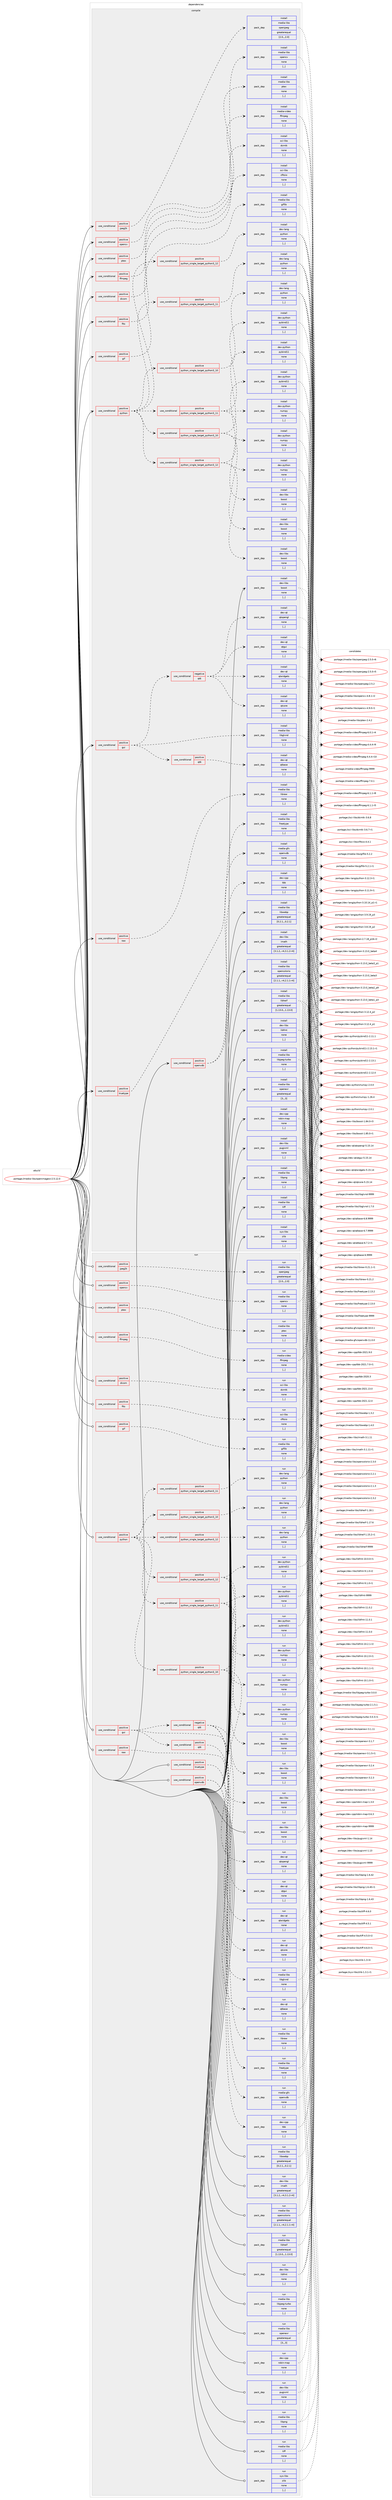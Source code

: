 digraph prolog {

# *************
# Graph options
# *************

newrank=true;
concentrate=true;
compound=true;
graph [rankdir=LR,fontname=Helvetica,fontsize=10,ranksep=1.5];#, ranksep=2.5, nodesep=0.2];
edge  [arrowhead=vee];
node  [fontname=Helvetica,fontsize=10];

# **********
# The ebuild
# **********

subgraph cluster_leftcol {
color=gray;
label=<<i>ebuild</i>>;
id [label="portage://media-libs/openimageio-2.5.12.0", color=red, width=4, href="../media-libs/openimageio-2.5.12.0.svg"];
}

# ****************
# The dependencies
# ****************

subgraph cluster_midcol {
color=gray;
label=<<i>dependencies</i>>;
subgraph cluster_compile {
fillcolor="#eeeeee";
style=filled;
label=<<i>compile</i>>;
subgraph cond77078 {
dependency303934 [label=<<TABLE BORDER="0" CELLBORDER="1" CELLSPACING="0" CELLPADDING="4"><TR><TD ROWSPAN="3" CELLPADDING="10">use_conditional</TD></TR><TR><TD>positive</TD></TR><TR><TD>dicom</TD></TR></TABLE>>, shape=none, color=red];
subgraph pack224490 {
dependency303935 [label=<<TABLE BORDER="0" CELLBORDER="1" CELLSPACING="0" CELLPADDING="4" WIDTH="220"><TR><TD ROWSPAN="6" CELLPADDING="30">pack_dep</TD></TR><TR><TD WIDTH="110">install</TD></TR><TR><TD>sci-libs</TD></TR><TR><TD>dcmtk</TD></TR><TR><TD>none</TD></TR><TR><TD>[,,]</TD></TR></TABLE>>, shape=none, color=blue];
}
dependency303934:e -> dependency303935:w [weight=20,style="dashed",arrowhead="vee"];
}
id:e -> dependency303934:w [weight=20,style="solid",arrowhead="vee"];
subgraph cond77079 {
dependency303936 [label=<<TABLE BORDER="0" CELLBORDER="1" CELLSPACING="0" CELLPADDING="4"><TR><TD ROWSPAN="3" CELLPADDING="10">use_conditional</TD></TR><TR><TD>positive</TD></TR><TR><TD>ffmpeg</TD></TR></TABLE>>, shape=none, color=red];
subgraph pack224491 {
dependency303937 [label=<<TABLE BORDER="0" CELLBORDER="1" CELLSPACING="0" CELLPADDING="4" WIDTH="220"><TR><TD ROWSPAN="6" CELLPADDING="30">pack_dep</TD></TR><TR><TD WIDTH="110">install</TD></TR><TR><TD>media-video</TD></TR><TR><TD>ffmpeg</TD></TR><TR><TD>none</TD></TR><TR><TD>[,,]</TD></TR></TABLE>>, shape=none, color=blue];
}
dependency303936:e -> dependency303937:w [weight=20,style="dashed",arrowhead="vee"];
}
id:e -> dependency303936:w [weight=20,style="solid",arrowhead="vee"];
subgraph cond77080 {
dependency303938 [label=<<TABLE BORDER="0" CELLBORDER="1" CELLSPACING="0" CELLPADDING="4"><TR><TD ROWSPAN="3" CELLPADDING="10">use_conditional</TD></TR><TR><TD>positive</TD></TR><TR><TD>fits</TD></TR></TABLE>>, shape=none, color=red];
subgraph pack224492 {
dependency303939 [label=<<TABLE BORDER="0" CELLBORDER="1" CELLSPACING="0" CELLPADDING="4" WIDTH="220"><TR><TD ROWSPAN="6" CELLPADDING="30">pack_dep</TD></TR><TR><TD WIDTH="110">install</TD></TR><TR><TD>sci-libs</TD></TR><TR><TD>cfitsio</TD></TR><TR><TD>none</TD></TR><TR><TD>[,,]</TD></TR></TABLE>>, shape=none, color=blue];
}
dependency303938:e -> dependency303939:w [weight=20,style="dashed",arrowhead="vee"];
}
id:e -> dependency303938:w [weight=20,style="solid",arrowhead="vee"];
subgraph cond77081 {
dependency303940 [label=<<TABLE BORDER="0" CELLBORDER="1" CELLSPACING="0" CELLPADDING="4"><TR><TD ROWSPAN="3" CELLPADDING="10">use_conditional</TD></TR><TR><TD>positive</TD></TR><TR><TD>gif</TD></TR></TABLE>>, shape=none, color=red];
subgraph pack224493 {
dependency303941 [label=<<TABLE BORDER="0" CELLBORDER="1" CELLSPACING="0" CELLPADDING="4" WIDTH="220"><TR><TD ROWSPAN="6" CELLPADDING="30">pack_dep</TD></TR><TR><TD WIDTH="110">install</TD></TR><TR><TD>media-libs</TD></TR><TR><TD>giflib</TD></TR><TR><TD>none</TD></TR><TR><TD>[,,]</TD></TR></TABLE>>, shape=none, color=blue];
}
dependency303940:e -> dependency303941:w [weight=20,style="dashed",arrowhead="vee"];
}
id:e -> dependency303940:w [weight=20,style="solid",arrowhead="vee"];
subgraph cond77082 {
dependency303942 [label=<<TABLE BORDER="0" CELLBORDER="1" CELLSPACING="0" CELLPADDING="4"><TR><TD ROWSPAN="3" CELLPADDING="10">use_conditional</TD></TR><TR><TD>positive</TD></TR><TR><TD>gui</TD></TR></TABLE>>, shape=none, color=red];
subgraph pack224494 {
dependency303943 [label=<<TABLE BORDER="0" CELLBORDER="1" CELLSPACING="0" CELLPADDING="4" WIDTH="220"><TR><TD ROWSPAN="6" CELLPADDING="30">pack_dep</TD></TR><TR><TD WIDTH="110">install</TD></TR><TR><TD>media-libs</TD></TR><TR><TD>libglvnd</TD></TR><TR><TD>none</TD></TR><TR><TD>[,,]</TD></TR></TABLE>>, shape=none, color=blue];
}
dependency303942:e -> dependency303943:w [weight=20,style="dashed",arrowhead="vee"];
subgraph cond77083 {
dependency303944 [label=<<TABLE BORDER="0" CELLBORDER="1" CELLSPACING="0" CELLPADDING="4"><TR><TD ROWSPAN="3" CELLPADDING="10">use_conditional</TD></TR><TR><TD>negative</TD></TR><TR><TD>qt6</TD></TR></TABLE>>, shape=none, color=red];
subgraph pack224495 {
dependency303945 [label=<<TABLE BORDER="0" CELLBORDER="1" CELLSPACING="0" CELLPADDING="4" WIDTH="220"><TR><TD ROWSPAN="6" CELLPADDING="30">pack_dep</TD></TR><TR><TD WIDTH="110">install</TD></TR><TR><TD>dev-qt</TD></TR><TR><TD>qtcore</TD></TR><TR><TD>none</TD></TR><TR><TD>[,,]</TD></TR></TABLE>>, shape=none, color=blue];
}
dependency303944:e -> dependency303945:w [weight=20,style="dashed",arrowhead="vee"];
subgraph pack224496 {
dependency303946 [label=<<TABLE BORDER="0" CELLBORDER="1" CELLSPACING="0" CELLPADDING="4" WIDTH="220"><TR><TD ROWSPAN="6" CELLPADDING="30">pack_dep</TD></TR><TR><TD WIDTH="110">install</TD></TR><TR><TD>dev-qt</TD></TR><TR><TD>qtgui</TD></TR><TR><TD>none</TD></TR><TR><TD>[,,]</TD></TR></TABLE>>, shape=none, color=blue];
}
dependency303944:e -> dependency303946:w [weight=20,style="dashed",arrowhead="vee"];
subgraph pack224497 {
dependency303947 [label=<<TABLE BORDER="0" CELLBORDER="1" CELLSPACING="0" CELLPADDING="4" WIDTH="220"><TR><TD ROWSPAN="6" CELLPADDING="30">pack_dep</TD></TR><TR><TD WIDTH="110">install</TD></TR><TR><TD>dev-qt</TD></TR><TR><TD>qtopengl</TD></TR><TR><TD>none</TD></TR><TR><TD>[,,]</TD></TR></TABLE>>, shape=none, color=blue];
}
dependency303944:e -> dependency303947:w [weight=20,style="dashed",arrowhead="vee"];
subgraph pack224498 {
dependency303948 [label=<<TABLE BORDER="0" CELLBORDER="1" CELLSPACING="0" CELLPADDING="4" WIDTH="220"><TR><TD ROWSPAN="6" CELLPADDING="30">pack_dep</TD></TR><TR><TD WIDTH="110">install</TD></TR><TR><TD>dev-qt</TD></TR><TR><TD>qtwidgets</TD></TR><TR><TD>none</TD></TR><TR><TD>[,,]</TD></TR></TABLE>>, shape=none, color=blue];
}
dependency303944:e -> dependency303948:w [weight=20,style="dashed",arrowhead="vee"];
}
dependency303942:e -> dependency303944:w [weight=20,style="dashed",arrowhead="vee"];
subgraph cond77084 {
dependency303949 [label=<<TABLE BORDER="0" CELLBORDER="1" CELLSPACING="0" CELLPADDING="4"><TR><TD ROWSPAN="3" CELLPADDING="10">use_conditional</TD></TR><TR><TD>positive</TD></TR><TR><TD>qt6</TD></TR></TABLE>>, shape=none, color=red];
subgraph pack224499 {
dependency303950 [label=<<TABLE BORDER="0" CELLBORDER="1" CELLSPACING="0" CELLPADDING="4" WIDTH="220"><TR><TD ROWSPAN="6" CELLPADDING="30">pack_dep</TD></TR><TR><TD WIDTH="110">install</TD></TR><TR><TD>dev-qt</TD></TR><TR><TD>qtbase</TD></TR><TR><TD>none</TD></TR><TR><TD>[,,]</TD></TR></TABLE>>, shape=none, color=blue];
}
dependency303949:e -> dependency303950:w [weight=20,style="dashed",arrowhead="vee"];
}
dependency303942:e -> dependency303949:w [weight=20,style="dashed",arrowhead="vee"];
}
id:e -> dependency303942:w [weight=20,style="solid",arrowhead="vee"];
subgraph cond77085 {
dependency303951 [label=<<TABLE BORDER="0" CELLBORDER="1" CELLSPACING="0" CELLPADDING="4"><TR><TD ROWSPAN="3" CELLPADDING="10">use_conditional</TD></TR><TR><TD>positive</TD></TR><TR><TD>jpeg2k</TD></TR></TABLE>>, shape=none, color=red];
subgraph pack224500 {
dependency303952 [label=<<TABLE BORDER="0" CELLBORDER="1" CELLSPACING="0" CELLPADDING="4" WIDTH="220"><TR><TD ROWSPAN="6" CELLPADDING="30">pack_dep</TD></TR><TR><TD WIDTH="110">install</TD></TR><TR><TD>media-libs</TD></TR><TR><TD>openjpeg</TD></TR><TR><TD>greaterequal</TD></TR><TR><TD>[2.0,,,2.0]</TD></TR></TABLE>>, shape=none, color=blue];
}
dependency303951:e -> dependency303952:w [weight=20,style="dashed",arrowhead="vee"];
}
id:e -> dependency303951:w [weight=20,style="solid",arrowhead="vee"];
subgraph cond77086 {
dependency303953 [label=<<TABLE BORDER="0" CELLBORDER="1" CELLSPACING="0" CELLPADDING="4"><TR><TD ROWSPAN="3" CELLPADDING="10">use_conditional</TD></TR><TR><TD>positive</TD></TR><TR><TD>opencv</TD></TR></TABLE>>, shape=none, color=red];
subgraph pack224501 {
dependency303954 [label=<<TABLE BORDER="0" CELLBORDER="1" CELLSPACING="0" CELLPADDING="4" WIDTH="220"><TR><TD ROWSPAN="6" CELLPADDING="30">pack_dep</TD></TR><TR><TD WIDTH="110">install</TD></TR><TR><TD>media-libs</TD></TR><TR><TD>opencv</TD></TR><TR><TD>none</TD></TR><TR><TD>[,,]</TD></TR></TABLE>>, shape=none, color=blue];
}
dependency303953:e -> dependency303954:w [weight=20,style="dashed",arrowhead="vee"];
}
id:e -> dependency303953:w [weight=20,style="solid",arrowhead="vee"];
subgraph cond77087 {
dependency303955 [label=<<TABLE BORDER="0" CELLBORDER="1" CELLSPACING="0" CELLPADDING="4"><TR><TD ROWSPAN="3" CELLPADDING="10">use_conditional</TD></TR><TR><TD>positive</TD></TR><TR><TD>openvdb</TD></TR></TABLE>>, shape=none, color=red];
subgraph pack224502 {
dependency303956 [label=<<TABLE BORDER="0" CELLBORDER="1" CELLSPACING="0" CELLPADDING="4" WIDTH="220"><TR><TD ROWSPAN="6" CELLPADDING="30">pack_dep</TD></TR><TR><TD WIDTH="110">install</TD></TR><TR><TD>dev-cpp</TD></TR><TR><TD>tbb</TD></TR><TR><TD>none</TD></TR><TR><TD>[,,]</TD></TR></TABLE>>, shape=none, color=blue];
}
dependency303955:e -> dependency303956:w [weight=20,style="dashed",arrowhead="vee"];
subgraph pack224503 {
dependency303957 [label=<<TABLE BORDER="0" CELLBORDER="1" CELLSPACING="0" CELLPADDING="4" WIDTH="220"><TR><TD ROWSPAN="6" CELLPADDING="30">pack_dep</TD></TR><TR><TD WIDTH="110">install</TD></TR><TR><TD>media-gfx</TD></TR><TR><TD>openvdb</TD></TR><TR><TD>none</TD></TR><TR><TD>[,,]</TD></TR></TABLE>>, shape=none, color=blue];
}
dependency303955:e -> dependency303957:w [weight=20,style="dashed",arrowhead="vee"];
}
id:e -> dependency303955:w [weight=20,style="solid",arrowhead="vee"];
subgraph cond77088 {
dependency303958 [label=<<TABLE BORDER="0" CELLBORDER="1" CELLSPACING="0" CELLPADDING="4"><TR><TD ROWSPAN="3" CELLPADDING="10">use_conditional</TD></TR><TR><TD>positive</TD></TR><TR><TD>ptex</TD></TR></TABLE>>, shape=none, color=red];
subgraph pack224504 {
dependency303959 [label=<<TABLE BORDER="0" CELLBORDER="1" CELLSPACING="0" CELLPADDING="4" WIDTH="220"><TR><TD ROWSPAN="6" CELLPADDING="30">pack_dep</TD></TR><TR><TD WIDTH="110">install</TD></TR><TR><TD>media-libs</TD></TR><TR><TD>ptex</TD></TR><TR><TD>none</TD></TR><TR><TD>[,,]</TD></TR></TABLE>>, shape=none, color=blue];
}
dependency303958:e -> dependency303959:w [weight=20,style="dashed",arrowhead="vee"];
}
id:e -> dependency303958:w [weight=20,style="solid",arrowhead="vee"];
subgraph cond77089 {
dependency303960 [label=<<TABLE BORDER="0" CELLBORDER="1" CELLSPACING="0" CELLPADDING="4"><TR><TD ROWSPAN="3" CELLPADDING="10">use_conditional</TD></TR><TR><TD>positive</TD></TR><TR><TD>python</TD></TR></TABLE>>, shape=none, color=red];
subgraph cond77090 {
dependency303961 [label=<<TABLE BORDER="0" CELLBORDER="1" CELLSPACING="0" CELLPADDING="4"><TR><TD ROWSPAN="3" CELLPADDING="10">use_conditional</TD></TR><TR><TD>positive</TD></TR><TR><TD>python_single_target_python3_10</TD></TR></TABLE>>, shape=none, color=red];
subgraph pack224505 {
dependency303962 [label=<<TABLE BORDER="0" CELLBORDER="1" CELLSPACING="0" CELLPADDING="4" WIDTH="220"><TR><TD ROWSPAN="6" CELLPADDING="30">pack_dep</TD></TR><TR><TD WIDTH="110">install</TD></TR><TR><TD>dev-lang</TD></TR><TR><TD>python</TD></TR><TR><TD>none</TD></TR><TR><TD>[,,]</TD></TR></TABLE>>, shape=none, color=blue];
}
dependency303961:e -> dependency303962:w [weight=20,style="dashed",arrowhead="vee"];
}
dependency303960:e -> dependency303961:w [weight=20,style="dashed",arrowhead="vee"];
subgraph cond77091 {
dependency303963 [label=<<TABLE BORDER="0" CELLBORDER="1" CELLSPACING="0" CELLPADDING="4"><TR><TD ROWSPAN="3" CELLPADDING="10">use_conditional</TD></TR><TR><TD>positive</TD></TR><TR><TD>python_single_target_python3_11</TD></TR></TABLE>>, shape=none, color=red];
subgraph pack224506 {
dependency303964 [label=<<TABLE BORDER="0" CELLBORDER="1" CELLSPACING="0" CELLPADDING="4" WIDTH="220"><TR><TD ROWSPAN="6" CELLPADDING="30">pack_dep</TD></TR><TR><TD WIDTH="110">install</TD></TR><TR><TD>dev-lang</TD></TR><TR><TD>python</TD></TR><TR><TD>none</TD></TR><TR><TD>[,,]</TD></TR></TABLE>>, shape=none, color=blue];
}
dependency303963:e -> dependency303964:w [weight=20,style="dashed",arrowhead="vee"];
}
dependency303960:e -> dependency303963:w [weight=20,style="dashed",arrowhead="vee"];
subgraph cond77092 {
dependency303965 [label=<<TABLE BORDER="0" CELLBORDER="1" CELLSPACING="0" CELLPADDING="4"><TR><TD ROWSPAN="3" CELLPADDING="10">use_conditional</TD></TR><TR><TD>positive</TD></TR><TR><TD>python_single_target_python3_12</TD></TR></TABLE>>, shape=none, color=red];
subgraph pack224507 {
dependency303966 [label=<<TABLE BORDER="0" CELLBORDER="1" CELLSPACING="0" CELLPADDING="4" WIDTH="220"><TR><TD ROWSPAN="6" CELLPADDING="30">pack_dep</TD></TR><TR><TD WIDTH="110">install</TD></TR><TR><TD>dev-lang</TD></TR><TR><TD>python</TD></TR><TR><TD>none</TD></TR><TR><TD>[,,]</TD></TR></TABLE>>, shape=none, color=blue];
}
dependency303965:e -> dependency303966:w [weight=20,style="dashed",arrowhead="vee"];
}
dependency303960:e -> dependency303965:w [weight=20,style="dashed",arrowhead="vee"];
subgraph cond77093 {
dependency303967 [label=<<TABLE BORDER="0" CELLBORDER="1" CELLSPACING="0" CELLPADDING="4"><TR><TD ROWSPAN="3" CELLPADDING="10">use_conditional</TD></TR><TR><TD>positive</TD></TR><TR><TD>python_single_target_python3_10</TD></TR></TABLE>>, shape=none, color=red];
subgraph pack224508 {
dependency303968 [label=<<TABLE BORDER="0" CELLBORDER="1" CELLSPACING="0" CELLPADDING="4" WIDTH="220"><TR><TD ROWSPAN="6" CELLPADDING="30">pack_dep</TD></TR><TR><TD WIDTH="110">install</TD></TR><TR><TD>dev-libs</TD></TR><TR><TD>boost</TD></TR><TR><TD>none</TD></TR><TR><TD>[,,]</TD></TR></TABLE>>, shape=none, color=blue];
}
dependency303967:e -> dependency303968:w [weight=20,style="dashed",arrowhead="vee"];
subgraph pack224509 {
dependency303969 [label=<<TABLE BORDER="0" CELLBORDER="1" CELLSPACING="0" CELLPADDING="4" WIDTH="220"><TR><TD ROWSPAN="6" CELLPADDING="30">pack_dep</TD></TR><TR><TD WIDTH="110">install</TD></TR><TR><TD>dev-python</TD></TR><TR><TD>numpy</TD></TR><TR><TD>none</TD></TR><TR><TD>[,,]</TD></TR></TABLE>>, shape=none, color=blue];
}
dependency303967:e -> dependency303969:w [weight=20,style="dashed",arrowhead="vee"];
subgraph pack224510 {
dependency303970 [label=<<TABLE BORDER="0" CELLBORDER="1" CELLSPACING="0" CELLPADDING="4" WIDTH="220"><TR><TD ROWSPAN="6" CELLPADDING="30">pack_dep</TD></TR><TR><TD WIDTH="110">install</TD></TR><TR><TD>dev-python</TD></TR><TR><TD>pybind11</TD></TR><TR><TD>none</TD></TR><TR><TD>[,,]</TD></TR></TABLE>>, shape=none, color=blue];
}
dependency303967:e -> dependency303970:w [weight=20,style="dashed",arrowhead="vee"];
}
dependency303960:e -> dependency303967:w [weight=20,style="dashed",arrowhead="vee"];
subgraph cond77094 {
dependency303971 [label=<<TABLE BORDER="0" CELLBORDER="1" CELLSPACING="0" CELLPADDING="4"><TR><TD ROWSPAN="3" CELLPADDING="10">use_conditional</TD></TR><TR><TD>positive</TD></TR><TR><TD>python_single_target_python3_11</TD></TR></TABLE>>, shape=none, color=red];
subgraph pack224511 {
dependency303972 [label=<<TABLE BORDER="0" CELLBORDER="1" CELLSPACING="0" CELLPADDING="4" WIDTH="220"><TR><TD ROWSPAN="6" CELLPADDING="30">pack_dep</TD></TR><TR><TD WIDTH="110">install</TD></TR><TR><TD>dev-libs</TD></TR><TR><TD>boost</TD></TR><TR><TD>none</TD></TR><TR><TD>[,,]</TD></TR></TABLE>>, shape=none, color=blue];
}
dependency303971:e -> dependency303972:w [weight=20,style="dashed",arrowhead="vee"];
subgraph pack224512 {
dependency303973 [label=<<TABLE BORDER="0" CELLBORDER="1" CELLSPACING="0" CELLPADDING="4" WIDTH="220"><TR><TD ROWSPAN="6" CELLPADDING="30">pack_dep</TD></TR><TR><TD WIDTH="110">install</TD></TR><TR><TD>dev-python</TD></TR><TR><TD>numpy</TD></TR><TR><TD>none</TD></TR><TR><TD>[,,]</TD></TR></TABLE>>, shape=none, color=blue];
}
dependency303971:e -> dependency303973:w [weight=20,style="dashed",arrowhead="vee"];
subgraph pack224513 {
dependency303974 [label=<<TABLE BORDER="0" CELLBORDER="1" CELLSPACING="0" CELLPADDING="4" WIDTH="220"><TR><TD ROWSPAN="6" CELLPADDING="30">pack_dep</TD></TR><TR><TD WIDTH="110">install</TD></TR><TR><TD>dev-python</TD></TR><TR><TD>pybind11</TD></TR><TR><TD>none</TD></TR><TR><TD>[,,]</TD></TR></TABLE>>, shape=none, color=blue];
}
dependency303971:e -> dependency303974:w [weight=20,style="dashed",arrowhead="vee"];
}
dependency303960:e -> dependency303971:w [weight=20,style="dashed",arrowhead="vee"];
subgraph cond77095 {
dependency303975 [label=<<TABLE BORDER="0" CELLBORDER="1" CELLSPACING="0" CELLPADDING="4"><TR><TD ROWSPAN="3" CELLPADDING="10">use_conditional</TD></TR><TR><TD>positive</TD></TR><TR><TD>python_single_target_python3_12</TD></TR></TABLE>>, shape=none, color=red];
subgraph pack224514 {
dependency303976 [label=<<TABLE BORDER="0" CELLBORDER="1" CELLSPACING="0" CELLPADDING="4" WIDTH="220"><TR><TD ROWSPAN="6" CELLPADDING="30">pack_dep</TD></TR><TR><TD WIDTH="110">install</TD></TR><TR><TD>dev-libs</TD></TR><TR><TD>boost</TD></TR><TR><TD>none</TD></TR><TR><TD>[,,]</TD></TR></TABLE>>, shape=none, color=blue];
}
dependency303975:e -> dependency303976:w [weight=20,style="dashed",arrowhead="vee"];
subgraph pack224515 {
dependency303977 [label=<<TABLE BORDER="0" CELLBORDER="1" CELLSPACING="0" CELLPADDING="4" WIDTH="220"><TR><TD ROWSPAN="6" CELLPADDING="30">pack_dep</TD></TR><TR><TD WIDTH="110">install</TD></TR><TR><TD>dev-python</TD></TR><TR><TD>numpy</TD></TR><TR><TD>none</TD></TR><TR><TD>[,,]</TD></TR></TABLE>>, shape=none, color=blue];
}
dependency303975:e -> dependency303977:w [weight=20,style="dashed",arrowhead="vee"];
subgraph pack224516 {
dependency303978 [label=<<TABLE BORDER="0" CELLBORDER="1" CELLSPACING="0" CELLPADDING="4" WIDTH="220"><TR><TD ROWSPAN="6" CELLPADDING="30">pack_dep</TD></TR><TR><TD WIDTH="110">install</TD></TR><TR><TD>dev-python</TD></TR><TR><TD>pybind11</TD></TR><TR><TD>none</TD></TR><TR><TD>[,,]</TD></TR></TABLE>>, shape=none, color=blue];
}
dependency303975:e -> dependency303978:w [weight=20,style="dashed",arrowhead="vee"];
}
dependency303960:e -> dependency303975:w [weight=20,style="dashed",arrowhead="vee"];
}
id:e -> dependency303960:w [weight=20,style="solid",arrowhead="vee"];
subgraph cond77096 {
dependency303979 [label=<<TABLE BORDER="0" CELLBORDER="1" CELLSPACING="0" CELLPADDING="4"><TR><TD ROWSPAN="3" CELLPADDING="10">use_conditional</TD></TR><TR><TD>positive</TD></TR><TR><TD>raw</TD></TR></TABLE>>, shape=none, color=red];
subgraph pack224517 {
dependency303980 [label=<<TABLE BORDER="0" CELLBORDER="1" CELLSPACING="0" CELLPADDING="4" WIDTH="220"><TR><TD ROWSPAN="6" CELLPADDING="30">pack_dep</TD></TR><TR><TD WIDTH="110">install</TD></TR><TR><TD>media-libs</TD></TR><TR><TD>libraw</TD></TR><TR><TD>none</TD></TR><TR><TD>[,,]</TD></TR></TABLE>>, shape=none, color=blue];
}
dependency303979:e -> dependency303980:w [weight=20,style="dashed",arrowhead="vee"];
}
id:e -> dependency303979:w [weight=20,style="solid",arrowhead="vee"];
subgraph cond77097 {
dependency303981 [label=<<TABLE BORDER="0" CELLBORDER="1" CELLSPACING="0" CELLPADDING="4"><TR><TD ROWSPAN="3" CELLPADDING="10">use_conditional</TD></TR><TR><TD>positive</TD></TR><TR><TD>truetype</TD></TR></TABLE>>, shape=none, color=red];
subgraph pack224518 {
dependency303982 [label=<<TABLE BORDER="0" CELLBORDER="1" CELLSPACING="0" CELLPADDING="4" WIDTH="220"><TR><TD ROWSPAN="6" CELLPADDING="30">pack_dep</TD></TR><TR><TD WIDTH="110">install</TD></TR><TR><TD>media-libs</TD></TR><TR><TD>freetype</TD></TR><TR><TD>none</TD></TR><TR><TD>[,,]</TD></TR></TABLE>>, shape=none, color=blue];
}
dependency303981:e -> dependency303982:w [weight=20,style="dashed",arrowhead="vee"];
}
id:e -> dependency303981:w [weight=20,style="solid",arrowhead="vee"];
subgraph pack224519 {
dependency303983 [label=<<TABLE BORDER="0" CELLBORDER="1" CELLSPACING="0" CELLPADDING="4" WIDTH="220"><TR><TD ROWSPAN="6" CELLPADDING="30">pack_dep</TD></TR><TR><TD WIDTH="110">install</TD></TR><TR><TD>dev-cpp</TD></TR><TR><TD>robin-map</TD></TR><TR><TD>none</TD></TR><TR><TD>[,,]</TD></TR></TABLE>>, shape=none, color=blue];
}
id:e -> dependency303983:w [weight=20,style="solid",arrowhead="vee"];
subgraph pack224520 {
dependency303984 [label=<<TABLE BORDER="0" CELLBORDER="1" CELLSPACING="0" CELLPADDING="4" WIDTH="220"><TR><TD ROWSPAN="6" CELLPADDING="30">pack_dep</TD></TR><TR><TD WIDTH="110">install</TD></TR><TR><TD>dev-libs</TD></TR><TR><TD>boost</TD></TR><TR><TD>none</TD></TR><TR><TD>[,,]</TD></TR></TABLE>>, shape=none, color=blue];
}
id:e -> dependency303984:w [weight=20,style="solid",arrowhead="vee"];
subgraph pack224521 {
dependency303985 [label=<<TABLE BORDER="0" CELLBORDER="1" CELLSPACING="0" CELLPADDING="4" WIDTH="220"><TR><TD ROWSPAN="6" CELLPADDING="30">pack_dep</TD></TR><TR><TD WIDTH="110">install</TD></TR><TR><TD>dev-libs</TD></TR><TR><TD>imath</TD></TR><TR><TD>greaterequal</TD></TR><TR><TD>[3.1.2,,-r4,3.1.2-r4]</TD></TR></TABLE>>, shape=none, color=blue];
}
id:e -> dependency303985:w [weight=20,style="solid",arrowhead="vee"];
subgraph pack224522 {
dependency303986 [label=<<TABLE BORDER="0" CELLBORDER="1" CELLSPACING="0" CELLPADDING="4" WIDTH="220"><TR><TD ROWSPAN="6" CELLPADDING="30">pack_dep</TD></TR><TR><TD WIDTH="110">install</TD></TR><TR><TD>dev-libs</TD></TR><TR><TD>libfmt</TD></TR><TR><TD>none</TD></TR><TR><TD>[,,]</TD></TR></TABLE>>, shape=none, color=blue];
}
id:e -> dependency303986:w [weight=20,style="solid",arrowhead="vee"];
subgraph pack224523 {
dependency303987 [label=<<TABLE BORDER="0" CELLBORDER="1" CELLSPACING="0" CELLPADDING="4" WIDTH="220"><TR><TD ROWSPAN="6" CELLPADDING="30">pack_dep</TD></TR><TR><TD WIDTH="110">install</TD></TR><TR><TD>dev-libs</TD></TR><TR><TD>pugixml</TD></TR><TR><TD>none</TD></TR><TR><TD>[,,]</TD></TR></TABLE>>, shape=none, color=blue];
}
id:e -> dependency303987:w [weight=20,style="solid",arrowhead="vee"];
subgraph pack224524 {
dependency303988 [label=<<TABLE BORDER="0" CELLBORDER="1" CELLSPACING="0" CELLPADDING="4" WIDTH="220"><TR><TD ROWSPAN="6" CELLPADDING="30">pack_dep</TD></TR><TR><TD WIDTH="110">install</TD></TR><TR><TD>media-libs</TD></TR><TR><TD>libheif</TD></TR><TR><TD>greaterequal</TD></TR><TR><TD>[1.13.0,,,1.13.0]</TD></TR></TABLE>>, shape=none, color=blue];
}
id:e -> dependency303988:w [weight=20,style="solid",arrowhead="vee"];
subgraph pack224525 {
dependency303989 [label=<<TABLE BORDER="0" CELLBORDER="1" CELLSPACING="0" CELLPADDING="4" WIDTH="220"><TR><TD ROWSPAN="6" CELLPADDING="30">pack_dep</TD></TR><TR><TD WIDTH="110">install</TD></TR><TR><TD>media-libs</TD></TR><TR><TD>libjpeg-turbo</TD></TR><TR><TD>none</TD></TR><TR><TD>[,,]</TD></TR></TABLE>>, shape=none, color=blue];
}
id:e -> dependency303989:w [weight=20,style="solid",arrowhead="vee"];
subgraph pack224526 {
dependency303990 [label=<<TABLE BORDER="0" CELLBORDER="1" CELLSPACING="0" CELLPADDING="4" WIDTH="220"><TR><TD ROWSPAN="6" CELLPADDING="30">pack_dep</TD></TR><TR><TD WIDTH="110">install</TD></TR><TR><TD>media-libs</TD></TR><TR><TD>libpng</TD></TR><TR><TD>none</TD></TR><TR><TD>[,,]</TD></TR></TABLE>>, shape=none, color=blue];
}
id:e -> dependency303990:w [weight=20,style="solid",arrowhead="vee"];
subgraph pack224527 {
dependency303991 [label=<<TABLE BORDER="0" CELLBORDER="1" CELLSPACING="0" CELLPADDING="4" WIDTH="220"><TR><TD ROWSPAN="6" CELLPADDING="30">pack_dep</TD></TR><TR><TD WIDTH="110">install</TD></TR><TR><TD>media-libs</TD></TR><TR><TD>libwebp</TD></TR><TR><TD>greaterequal</TD></TR><TR><TD>[0.2.1,,,0.2.1]</TD></TR></TABLE>>, shape=none, color=blue];
}
id:e -> dependency303991:w [weight=20,style="solid",arrowhead="vee"];
subgraph pack224528 {
dependency303992 [label=<<TABLE BORDER="0" CELLBORDER="1" CELLSPACING="0" CELLPADDING="4" WIDTH="220"><TR><TD ROWSPAN="6" CELLPADDING="30">pack_dep</TD></TR><TR><TD WIDTH="110">install</TD></TR><TR><TD>media-libs</TD></TR><TR><TD>opencolorio</TD></TR><TR><TD>greaterequal</TD></TR><TR><TD>[2.1.1,,-r4,2.1.1-r4]</TD></TR></TABLE>>, shape=none, color=blue];
}
id:e -> dependency303992:w [weight=20,style="solid",arrowhead="vee"];
subgraph pack224529 {
dependency303993 [label=<<TABLE BORDER="0" CELLBORDER="1" CELLSPACING="0" CELLPADDING="4" WIDTH="220"><TR><TD ROWSPAN="6" CELLPADDING="30">pack_dep</TD></TR><TR><TD WIDTH="110">install</TD></TR><TR><TD>media-libs</TD></TR><TR><TD>openexr</TD></TR><TR><TD>greaterequal</TD></TR><TR><TD>[3,,,3]</TD></TR></TABLE>>, shape=none, color=blue];
}
id:e -> dependency303993:w [weight=20,style="solid",arrowhead="vee"];
subgraph pack224530 {
dependency303994 [label=<<TABLE BORDER="0" CELLBORDER="1" CELLSPACING="0" CELLPADDING="4" WIDTH="220"><TR><TD ROWSPAN="6" CELLPADDING="30">pack_dep</TD></TR><TR><TD WIDTH="110">install</TD></TR><TR><TD>media-libs</TD></TR><TR><TD>tiff</TD></TR><TR><TD>none</TD></TR><TR><TD>[,,]</TD></TR></TABLE>>, shape=none, color=blue];
}
id:e -> dependency303994:w [weight=20,style="solid",arrowhead="vee"];
subgraph pack224531 {
dependency303995 [label=<<TABLE BORDER="0" CELLBORDER="1" CELLSPACING="0" CELLPADDING="4" WIDTH="220"><TR><TD ROWSPAN="6" CELLPADDING="30">pack_dep</TD></TR><TR><TD WIDTH="110">install</TD></TR><TR><TD>sys-libs</TD></TR><TR><TD>zlib</TD></TR><TR><TD>none</TD></TR><TR><TD>[,,]</TD></TR></TABLE>>, shape=none, color=blue];
}
id:e -> dependency303995:w [weight=20,style="solid",arrowhead="vee"];
}
subgraph cluster_compileandrun {
fillcolor="#eeeeee";
style=filled;
label=<<i>compile and run</i>>;
}
subgraph cluster_run {
fillcolor="#eeeeee";
style=filled;
label=<<i>run</i>>;
subgraph cond77098 {
dependency303996 [label=<<TABLE BORDER="0" CELLBORDER="1" CELLSPACING="0" CELLPADDING="4"><TR><TD ROWSPAN="3" CELLPADDING="10">use_conditional</TD></TR><TR><TD>positive</TD></TR><TR><TD>dicom</TD></TR></TABLE>>, shape=none, color=red];
subgraph pack224532 {
dependency303997 [label=<<TABLE BORDER="0" CELLBORDER="1" CELLSPACING="0" CELLPADDING="4" WIDTH="220"><TR><TD ROWSPAN="6" CELLPADDING="30">pack_dep</TD></TR><TR><TD WIDTH="110">run</TD></TR><TR><TD>sci-libs</TD></TR><TR><TD>dcmtk</TD></TR><TR><TD>none</TD></TR><TR><TD>[,,]</TD></TR></TABLE>>, shape=none, color=blue];
}
dependency303996:e -> dependency303997:w [weight=20,style="dashed",arrowhead="vee"];
}
id:e -> dependency303996:w [weight=20,style="solid",arrowhead="odot"];
subgraph cond77099 {
dependency303998 [label=<<TABLE BORDER="0" CELLBORDER="1" CELLSPACING="0" CELLPADDING="4"><TR><TD ROWSPAN="3" CELLPADDING="10">use_conditional</TD></TR><TR><TD>positive</TD></TR><TR><TD>ffmpeg</TD></TR></TABLE>>, shape=none, color=red];
subgraph pack224533 {
dependency303999 [label=<<TABLE BORDER="0" CELLBORDER="1" CELLSPACING="0" CELLPADDING="4" WIDTH="220"><TR><TD ROWSPAN="6" CELLPADDING="30">pack_dep</TD></TR><TR><TD WIDTH="110">run</TD></TR><TR><TD>media-video</TD></TR><TR><TD>ffmpeg</TD></TR><TR><TD>none</TD></TR><TR><TD>[,,]</TD></TR></TABLE>>, shape=none, color=blue];
}
dependency303998:e -> dependency303999:w [weight=20,style="dashed",arrowhead="vee"];
}
id:e -> dependency303998:w [weight=20,style="solid",arrowhead="odot"];
subgraph cond77100 {
dependency304000 [label=<<TABLE BORDER="0" CELLBORDER="1" CELLSPACING="0" CELLPADDING="4"><TR><TD ROWSPAN="3" CELLPADDING="10">use_conditional</TD></TR><TR><TD>positive</TD></TR><TR><TD>fits</TD></TR></TABLE>>, shape=none, color=red];
subgraph pack224534 {
dependency304001 [label=<<TABLE BORDER="0" CELLBORDER="1" CELLSPACING="0" CELLPADDING="4" WIDTH="220"><TR><TD ROWSPAN="6" CELLPADDING="30">pack_dep</TD></TR><TR><TD WIDTH="110">run</TD></TR><TR><TD>sci-libs</TD></TR><TR><TD>cfitsio</TD></TR><TR><TD>none</TD></TR><TR><TD>[,,]</TD></TR></TABLE>>, shape=none, color=blue];
}
dependency304000:e -> dependency304001:w [weight=20,style="dashed",arrowhead="vee"];
}
id:e -> dependency304000:w [weight=20,style="solid",arrowhead="odot"];
subgraph cond77101 {
dependency304002 [label=<<TABLE BORDER="0" CELLBORDER="1" CELLSPACING="0" CELLPADDING="4"><TR><TD ROWSPAN="3" CELLPADDING="10">use_conditional</TD></TR><TR><TD>positive</TD></TR><TR><TD>gif</TD></TR></TABLE>>, shape=none, color=red];
subgraph pack224535 {
dependency304003 [label=<<TABLE BORDER="0" CELLBORDER="1" CELLSPACING="0" CELLPADDING="4" WIDTH="220"><TR><TD ROWSPAN="6" CELLPADDING="30">pack_dep</TD></TR><TR><TD WIDTH="110">run</TD></TR><TR><TD>media-libs</TD></TR><TR><TD>giflib</TD></TR><TR><TD>none</TD></TR><TR><TD>[,,]</TD></TR></TABLE>>, shape=none, color=blue];
}
dependency304002:e -> dependency304003:w [weight=20,style="dashed",arrowhead="vee"];
}
id:e -> dependency304002:w [weight=20,style="solid",arrowhead="odot"];
subgraph cond77102 {
dependency304004 [label=<<TABLE BORDER="0" CELLBORDER="1" CELLSPACING="0" CELLPADDING="4"><TR><TD ROWSPAN="3" CELLPADDING="10">use_conditional</TD></TR><TR><TD>positive</TD></TR><TR><TD>gui</TD></TR></TABLE>>, shape=none, color=red];
subgraph pack224536 {
dependency304005 [label=<<TABLE BORDER="0" CELLBORDER="1" CELLSPACING="0" CELLPADDING="4" WIDTH="220"><TR><TD ROWSPAN="6" CELLPADDING="30">pack_dep</TD></TR><TR><TD WIDTH="110">run</TD></TR><TR><TD>media-libs</TD></TR><TR><TD>libglvnd</TD></TR><TR><TD>none</TD></TR><TR><TD>[,,]</TD></TR></TABLE>>, shape=none, color=blue];
}
dependency304004:e -> dependency304005:w [weight=20,style="dashed",arrowhead="vee"];
subgraph cond77103 {
dependency304006 [label=<<TABLE BORDER="0" CELLBORDER="1" CELLSPACING="0" CELLPADDING="4"><TR><TD ROWSPAN="3" CELLPADDING="10">use_conditional</TD></TR><TR><TD>negative</TD></TR><TR><TD>qt6</TD></TR></TABLE>>, shape=none, color=red];
subgraph pack224537 {
dependency304007 [label=<<TABLE BORDER="0" CELLBORDER="1" CELLSPACING="0" CELLPADDING="4" WIDTH="220"><TR><TD ROWSPAN="6" CELLPADDING="30">pack_dep</TD></TR><TR><TD WIDTH="110">run</TD></TR><TR><TD>dev-qt</TD></TR><TR><TD>qtcore</TD></TR><TR><TD>none</TD></TR><TR><TD>[,,]</TD></TR></TABLE>>, shape=none, color=blue];
}
dependency304006:e -> dependency304007:w [weight=20,style="dashed",arrowhead="vee"];
subgraph pack224538 {
dependency304008 [label=<<TABLE BORDER="0" CELLBORDER="1" CELLSPACING="0" CELLPADDING="4" WIDTH="220"><TR><TD ROWSPAN="6" CELLPADDING="30">pack_dep</TD></TR><TR><TD WIDTH="110">run</TD></TR><TR><TD>dev-qt</TD></TR><TR><TD>qtgui</TD></TR><TR><TD>none</TD></TR><TR><TD>[,,]</TD></TR></TABLE>>, shape=none, color=blue];
}
dependency304006:e -> dependency304008:w [weight=20,style="dashed",arrowhead="vee"];
subgraph pack224539 {
dependency304009 [label=<<TABLE BORDER="0" CELLBORDER="1" CELLSPACING="0" CELLPADDING="4" WIDTH="220"><TR><TD ROWSPAN="6" CELLPADDING="30">pack_dep</TD></TR><TR><TD WIDTH="110">run</TD></TR><TR><TD>dev-qt</TD></TR><TR><TD>qtopengl</TD></TR><TR><TD>none</TD></TR><TR><TD>[,,]</TD></TR></TABLE>>, shape=none, color=blue];
}
dependency304006:e -> dependency304009:w [weight=20,style="dashed",arrowhead="vee"];
subgraph pack224540 {
dependency304010 [label=<<TABLE BORDER="0" CELLBORDER="1" CELLSPACING="0" CELLPADDING="4" WIDTH="220"><TR><TD ROWSPAN="6" CELLPADDING="30">pack_dep</TD></TR><TR><TD WIDTH="110">run</TD></TR><TR><TD>dev-qt</TD></TR><TR><TD>qtwidgets</TD></TR><TR><TD>none</TD></TR><TR><TD>[,,]</TD></TR></TABLE>>, shape=none, color=blue];
}
dependency304006:e -> dependency304010:w [weight=20,style="dashed",arrowhead="vee"];
}
dependency304004:e -> dependency304006:w [weight=20,style="dashed",arrowhead="vee"];
subgraph cond77104 {
dependency304011 [label=<<TABLE BORDER="0" CELLBORDER="1" CELLSPACING="0" CELLPADDING="4"><TR><TD ROWSPAN="3" CELLPADDING="10">use_conditional</TD></TR><TR><TD>positive</TD></TR><TR><TD>qt6</TD></TR></TABLE>>, shape=none, color=red];
subgraph pack224541 {
dependency304012 [label=<<TABLE BORDER="0" CELLBORDER="1" CELLSPACING="0" CELLPADDING="4" WIDTH="220"><TR><TD ROWSPAN="6" CELLPADDING="30">pack_dep</TD></TR><TR><TD WIDTH="110">run</TD></TR><TR><TD>dev-qt</TD></TR><TR><TD>qtbase</TD></TR><TR><TD>none</TD></TR><TR><TD>[,,]</TD></TR></TABLE>>, shape=none, color=blue];
}
dependency304011:e -> dependency304012:w [weight=20,style="dashed",arrowhead="vee"];
}
dependency304004:e -> dependency304011:w [weight=20,style="dashed",arrowhead="vee"];
}
id:e -> dependency304004:w [weight=20,style="solid",arrowhead="odot"];
subgraph cond77105 {
dependency304013 [label=<<TABLE BORDER="0" CELLBORDER="1" CELLSPACING="0" CELLPADDING="4"><TR><TD ROWSPAN="3" CELLPADDING="10">use_conditional</TD></TR><TR><TD>positive</TD></TR><TR><TD>jpeg2k</TD></TR></TABLE>>, shape=none, color=red];
subgraph pack224542 {
dependency304014 [label=<<TABLE BORDER="0" CELLBORDER="1" CELLSPACING="0" CELLPADDING="4" WIDTH="220"><TR><TD ROWSPAN="6" CELLPADDING="30">pack_dep</TD></TR><TR><TD WIDTH="110">run</TD></TR><TR><TD>media-libs</TD></TR><TR><TD>openjpeg</TD></TR><TR><TD>greaterequal</TD></TR><TR><TD>[2.0,,,2.0]</TD></TR></TABLE>>, shape=none, color=blue];
}
dependency304013:e -> dependency304014:w [weight=20,style="dashed",arrowhead="vee"];
}
id:e -> dependency304013:w [weight=20,style="solid",arrowhead="odot"];
subgraph cond77106 {
dependency304015 [label=<<TABLE BORDER="0" CELLBORDER="1" CELLSPACING="0" CELLPADDING="4"><TR><TD ROWSPAN="3" CELLPADDING="10">use_conditional</TD></TR><TR><TD>positive</TD></TR><TR><TD>opencv</TD></TR></TABLE>>, shape=none, color=red];
subgraph pack224543 {
dependency304016 [label=<<TABLE BORDER="0" CELLBORDER="1" CELLSPACING="0" CELLPADDING="4" WIDTH="220"><TR><TD ROWSPAN="6" CELLPADDING="30">pack_dep</TD></TR><TR><TD WIDTH="110">run</TD></TR><TR><TD>media-libs</TD></TR><TR><TD>opencv</TD></TR><TR><TD>none</TD></TR><TR><TD>[,,]</TD></TR></TABLE>>, shape=none, color=blue];
}
dependency304015:e -> dependency304016:w [weight=20,style="dashed",arrowhead="vee"];
}
id:e -> dependency304015:w [weight=20,style="solid",arrowhead="odot"];
subgraph cond77107 {
dependency304017 [label=<<TABLE BORDER="0" CELLBORDER="1" CELLSPACING="0" CELLPADDING="4"><TR><TD ROWSPAN="3" CELLPADDING="10">use_conditional</TD></TR><TR><TD>positive</TD></TR><TR><TD>openvdb</TD></TR></TABLE>>, shape=none, color=red];
subgraph pack224544 {
dependency304018 [label=<<TABLE BORDER="0" CELLBORDER="1" CELLSPACING="0" CELLPADDING="4" WIDTH="220"><TR><TD ROWSPAN="6" CELLPADDING="30">pack_dep</TD></TR><TR><TD WIDTH="110">run</TD></TR><TR><TD>dev-cpp</TD></TR><TR><TD>tbb</TD></TR><TR><TD>none</TD></TR><TR><TD>[,,]</TD></TR></TABLE>>, shape=none, color=blue];
}
dependency304017:e -> dependency304018:w [weight=20,style="dashed",arrowhead="vee"];
subgraph pack224545 {
dependency304019 [label=<<TABLE BORDER="0" CELLBORDER="1" CELLSPACING="0" CELLPADDING="4" WIDTH="220"><TR><TD ROWSPAN="6" CELLPADDING="30">pack_dep</TD></TR><TR><TD WIDTH="110">run</TD></TR><TR><TD>media-gfx</TD></TR><TR><TD>openvdb</TD></TR><TR><TD>none</TD></TR><TR><TD>[,,]</TD></TR></TABLE>>, shape=none, color=blue];
}
dependency304017:e -> dependency304019:w [weight=20,style="dashed",arrowhead="vee"];
}
id:e -> dependency304017:w [weight=20,style="solid",arrowhead="odot"];
subgraph cond77108 {
dependency304020 [label=<<TABLE BORDER="0" CELLBORDER="1" CELLSPACING="0" CELLPADDING="4"><TR><TD ROWSPAN="3" CELLPADDING="10">use_conditional</TD></TR><TR><TD>positive</TD></TR><TR><TD>ptex</TD></TR></TABLE>>, shape=none, color=red];
subgraph pack224546 {
dependency304021 [label=<<TABLE BORDER="0" CELLBORDER="1" CELLSPACING="0" CELLPADDING="4" WIDTH="220"><TR><TD ROWSPAN="6" CELLPADDING="30">pack_dep</TD></TR><TR><TD WIDTH="110">run</TD></TR><TR><TD>media-libs</TD></TR><TR><TD>ptex</TD></TR><TR><TD>none</TD></TR><TR><TD>[,,]</TD></TR></TABLE>>, shape=none, color=blue];
}
dependency304020:e -> dependency304021:w [weight=20,style="dashed",arrowhead="vee"];
}
id:e -> dependency304020:w [weight=20,style="solid",arrowhead="odot"];
subgraph cond77109 {
dependency304022 [label=<<TABLE BORDER="0" CELLBORDER="1" CELLSPACING="0" CELLPADDING="4"><TR><TD ROWSPAN="3" CELLPADDING="10">use_conditional</TD></TR><TR><TD>positive</TD></TR><TR><TD>python</TD></TR></TABLE>>, shape=none, color=red];
subgraph cond77110 {
dependency304023 [label=<<TABLE BORDER="0" CELLBORDER="1" CELLSPACING="0" CELLPADDING="4"><TR><TD ROWSPAN="3" CELLPADDING="10">use_conditional</TD></TR><TR><TD>positive</TD></TR><TR><TD>python_single_target_python3_10</TD></TR></TABLE>>, shape=none, color=red];
subgraph pack224547 {
dependency304024 [label=<<TABLE BORDER="0" CELLBORDER="1" CELLSPACING="0" CELLPADDING="4" WIDTH="220"><TR><TD ROWSPAN="6" CELLPADDING="30">pack_dep</TD></TR><TR><TD WIDTH="110">run</TD></TR><TR><TD>dev-lang</TD></TR><TR><TD>python</TD></TR><TR><TD>none</TD></TR><TR><TD>[,,]</TD></TR></TABLE>>, shape=none, color=blue];
}
dependency304023:e -> dependency304024:w [weight=20,style="dashed",arrowhead="vee"];
}
dependency304022:e -> dependency304023:w [weight=20,style="dashed",arrowhead="vee"];
subgraph cond77111 {
dependency304025 [label=<<TABLE BORDER="0" CELLBORDER="1" CELLSPACING="0" CELLPADDING="4"><TR><TD ROWSPAN="3" CELLPADDING="10">use_conditional</TD></TR><TR><TD>positive</TD></TR><TR><TD>python_single_target_python3_11</TD></TR></TABLE>>, shape=none, color=red];
subgraph pack224548 {
dependency304026 [label=<<TABLE BORDER="0" CELLBORDER="1" CELLSPACING="0" CELLPADDING="4" WIDTH="220"><TR><TD ROWSPAN="6" CELLPADDING="30">pack_dep</TD></TR><TR><TD WIDTH="110">run</TD></TR><TR><TD>dev-lang</TD></TR><TR><TD>python</TD></TR><TR><TD>none</TD></TR><TR><TD>[,,]</TD></TR></TABLE>>, shape=none, color=blue];
}
dependency304025:e -> dependency304026:w [weight=20,style="dashed",arrowhead="vee"];
}
dependency304022:e -> dependency304025:w [weight=20,style="dashed",arrowhead="vee"];
subgraph cond77112 {
dependency304027 [label=<<TABLE BORDER="0" CELLBORDER="1" CELLSPACING="0" CELLPADDING="4"><TR><TD ROWSPAN="3" CELLPADDING="10">use_conditional</TD></TR><TR><TD>positive</TD></TR><TR><TD>python_single_target_python3_12</TD></TR></TABLE>>, shape=none, color=red];
subgraph pack224549 {
dependency304028 [label=<<TABLE BORDER="0" CELLBORDER="1" CELLSPACING="0" CELLPADDING="4" WIDTH="220"><TR><TD ROWSPAN="6" CELLPADDING="30">pack_dep</TD></TR><TR><TD WIDTH="110">run</TD></TR><TR><TD>dev-lang</TD></TR><TR><TD>python</TD></TR><TR><TD>none</TD></TR><TR><TD>[,,]</TD></TR></TABLE>>, shape=none, color=blue];
}
dependency304027:e -> dependency304028:w [weight=20,style="dashed",arrowhead="vee"];
}
dependency304022:e -> dependency304027:w [weight=20,style="dashed",arrowhead="vee"];
subgraph cond77113 {
dependency304029 [label=<<TABLE BORDER="0" CELLBORDER="1" CELLSPACING="0" CELLPADDING="4"><TR><TD ROWSPAN="3" CELLPADDING="10">use_conditional</TD></TR><TR><TD>positive</TD></TR><TR><TD>python_single_target_python3_10</TD></TR></TABLE>>, shape=none, color=red];
subgraph pack224550 {
dependency304030 [label=<<TABLE BORDER="0" CELLBORDER="1" CELLSPACING="0" CELLPADDING="4" WIDTH="220"><TR><TD ROWSPAN="6" CELLPADDING="30">pack_dep</TD></TR><TR><TD WIDTH="110">run</TD></TR><TR><TD>dev-libs</TD></TR><TR><TD>boost</TD></TR><TR><TD>none</TD></TR><TR><TD>[,,]</TD></TR></TABLE>>, shape=none, color=blue];
}
dependency304029:e -> dependency304030:w [weight=20,style="dashed",arrowhead="vee"];
subgraph pack224551 {
dependency304031 [label=<<TABLE BORDER="0" CELLBORDER="1" CELLSPACING="0" CELLPADDING="4" WIDTH="220"><TR><TD ROWSPAN="6" CELLPADDING="30">pack_dep</TD></TR><TR><TD WIDTH="110">run</TD></TR><TR><TD>dev-python</TD></TR><TR><TD>numpy</TD></TR><TR><TD>none</TD></TR><TR><TD>[,,]</TD></TR></TABLE>>, shape=none, color=blue];
}
dependency304029:e -> dependency304031:w [weight=20,style="dashed",arrowhead="vee"];
subgraph pack224552 {
dependency304032 [label=<<TABLE BORDER="0" CELLBORDER="1" CELLSPACING="0" CELLPADDING="4" WIDTH="220"><TR><TD ROWSPAN="6" CELLPADDING="30">pack_dep</TD></TR><TR><TD WIDTH="110">run</TD></TR><TR><TD>dev-python</TD></TR><TR><TD>pybind11</TD></TR><TR><TD>none</TD></TR><TR><TD>[,,]</TD></TR></TABLE>>, shape=none, color=blue];
}
dependency304029:e -> dependency304032:w [weight=20,style="dashed",arrowhead="vee"];
}
dependency304022:e -> dependency304029:w [weight=20,style="dashed",arrowhead="vee"];
subgraph cond77114 {
dependency304033 [label=<<TABLE BORDER="0" CELLBORDER="1" CELLSPACING="0" CELLPADDING="4"><TR><TD ROWSPAN="3" CELLPADDING="10">use_conditional</TD></TR><TR><TD>positive</TD></TR><TR><TD>python_single_target_python3_11</TD></TR></TABLE>>, shape=none, color=red];
subgraph pack224553 {
dependency304034 [label=<<TABLE BORDER="0" CELLBORDER="1" CELLSPACING="0" CELLPADDING="4" WIDTH="220"><TR><TD ROWSPAN="6" CELLPADDING="30">pack_dep</TD></TR><TR><TD WIDTH="110">run</TD></TR><TR><TD>dev-libs</TD></TR><TR><TD>boost</TD></TR><TR><TD>none</TD></TR><TR><TD>[,,]</TD></TR></TABLE>>, shape=none, color=blue];
}
dependency304033:e -> dependency304034:w [weight=20,style="dashed",arrowhead="vee"];
subgraph pack224554 {
dependency304035 [label=<<TABLE BORDER="0" CELLBORDER="1" CELLSPACING="0" CELLPADDING="4" WIDTH="220"><TR><TD ROWSPAN="6" CELLPADDING="30">pack_dep</TD></TR><TR><TD WIDTH="110">run</TD></TR><TR><TD>dev-python</TD></TR><TR><TD>numpy</TD></TR><TR><TD>none</TD></TR><TR><TD>[,,]</TD></TR></TABLE>>, shape=none, color=blue];
}
dependency304033:e -> dependency304035:w [weight=20,style="dashed",arrowhead="vee"];
subgraph pack224555 {
dependency304036 [label=<<TABLE BORDER="0" CELLBORDER="1" CELLSPACING="0" CELLPADDING="4" WIDTH="220"><TR><TD ROWSPAN="6" CELLPADDING="30">pack_dep</TD></TR><TR><TD WIDTH="110">run</TD></TR><TR><TD>dev-python</TD></TR><TR><TD>pybind11</TD></TR><TR><TD>none</TD></TR><TR><TD>[,,]</TD></TR></TABLE>>, shape=none, color=blue];
}
dependency304033:e -> dependency304036:w [weight=20,style="dashed",arrowhead="vee"];
}
dependency304022:e -> dependency304033:w [weight=20,style="dashed",arrowhead="vee"];
subgraph cond77115 {
dependency304037 [label=<<TABLE BORDER="0" CELLBORDER="1" CELLSPACING="0" CELLPADDING="4"><TR><TD ROWSPAN="3" CELLPADDING="10">use_conditional</TD></TR><TR><TD>positive</TD></TR><TR><TD>python_single_target_python3_12</TD></TR></TABLE>>, shape=none, color=red];
subgraph pack224556 {
dependency304038 [label=<<TABLE BORDER="0" CELLBORDER="1" CELLSPACING="0" CELLPADDING="4" WIDTH="220"><TR><TD ROWSPAN="6" CELLPADDING="30">pack_dep</TD></TR><TR><TD WIDTH="110">run</TD></TR><TR><TD>dev-libs</TD></TR><TR><TD>boost</TD></TR><TR><TD>none</TD></TR><TR><TD>[,,]</TD></TR></TABLE>>, shape=none, color=blue];
}
dependency304037:e -> dependency304038:w [weight=20,style="dashed",arrowhead="vee"];
subgraph pack224557 {
dependency304039 [label=<<TABLE BORDER="0" CELLBORDER="1" CELLSPACING="0" CELLPADDING="4" WIDTH="220"><TR><TD ROWSPAN="6" CELLPADDING="30">pack_dep</TD></TR><TR><TD WIDTH="110">run</TD></TR><TR><TD>dev-python</TD></TR><TR><TD>numpy</TD></TR><TR><TD>none</TD></TR><TR><TD>[,,]</TD></TR></TABLE>>, shape=none, color=blue];
}
dependency304037:e -> dependency304039:w [weight=20,style="dashed",arrowhead="vee"];
subgraph pack224558 {
dependency304040 [label=<<TABLE BORDER="0" CELLBORDER="1" CELLSPACING="0" CELLPADDING="4" WIDTH="220"><TR><TD ROWSPAN="6" CELLPADDING="30">pack_dep</TD></TR><TR><TD WIDTH="110">run</TD></TR><TR><TD>dev-python</TD></TR><TR><TD>pybind11</TD></TR><TR><TD>none</TD></TR><TR><TD>[,,]</TD></TR></TABLE>>, shape=none, color=blue];
}
dependency304037:e -> dependency304040:w [weight=20,style="dashed",arrowhead="vee"];
}
dependency304022:e -> dependency304037:w [weight=20,style="dashed",arrowhead="vee"];
}
id:e -> dependency304022:w [weight=20,style="solid",arrowhead="odot"];
subgraph cond77116 {
dependency304041 [label=<<TABLE BORDER="0" CELLBORDER="1" CELLSPACING="0" CELLPADDING="4"><TR><TD ROWSPAN="3" CELLPADDING="10">use_conditional</TD></TR><TR><TD>positive</TD></TR><TR><TD>raw</TD></TR></TABLE>>, shape=none, color=red];
subgraph pack224559 {
dependency304042 [label=<<TABLE BORDER="0" CELLBORDER="1" CELLSPACING="0" CELLPADDING="4" WIDTH="220"><TR><TD ROWSPAN="6" CELLPADDING="30">pack_dep</TD></TR><TR><TD WIDTH="110">run</TD></TR><TR><TD>media-libs</TD></TR><TR><TD>libraw</TD></TR><TR><TD>none</TD></TR><TR><TD>[,,]</TD></TR></TABLE>>, shape=none, color=blue];
}
dependency304041:e -> dependency304042:w [weight=20,style="dashed",arrowhead="vee"];
}
id:e -> dependency304041:w [weight=20,style="solid",arrowhead="odot"];
subgraph cond77117 {
dependency304043 [label=<<TABLE BORDER="0" CELLBORDER="1" CELLSPACING="0" CELLPADDING="4"><TR><TD ROWSPAN="3" CELLPADDING="10">use_conditional</TD></TR><TR><TD>positive</TD></TR><TR><TD>truetype</TD></TR></TABLE>>, shape=none, color=red];
subgraph pack224560 {
dependency304044 [label=<<TABLE BORDER="0" CELLBORDER="1" CELLSPACING="0" CELLPADDING="4" WIDTH="220"><TR><TD ROWSPAN="6" CELLPADDING="30">pack_dep</TD></TR><TR><TD WIDTH="110">run</TD></TR><TR><TD>media-libs</TD></TR><TR><TD>freetype</TD></TR><TR><TD>none</TD></TR><TR><TD>[,,]</TD></TR></TABLE>>, shape=none, color=blue];
}
dependency304043:e -> dependency304044:w [weight=20,style="dashed",arrowhead="vee"];
}
id:e -> dependency304043:w [weight=20,style="solid",arrowhead="odot"];
subgraph pack224561 {
dependency304045 [label=<<TABLE BORDER="0" CELLBORDER="1" CELLSPACING="0" CELLPADDING="4" WIDTH="220"><TR><TD ROWSPAN="6" CELLPADDING="30">pack_dep</TD></TR><TR><TD WIDTH="110">run</TD></TR><TR><TD>dev-cpp</TD></TR><TR><TD>robin-map</TD></TR><TR><TD>none</TD></TR><TR><TD>[,,]</TD></TR></TABLE>>, shape=none, color=blue];
}
id:e -> dependency304045:w [weight=20,style="solid",arrowhead="odot"];
subgraph pack224562 {
dependency304046 [label=<<TABLE BORDER="0" CELLBORDER="1" CELLSPACING="0" CELLPADDING="4" WIDTH="220"><TR><TD ROWSPAN="6" CELLPADDING="30">pack_dep</TD></TR><TR><TD WIDTH="110">run</TD></TR><TR><TD>dev-libs</TD></TR><TR><TD>boost</TD></TR><TR><TD>none</TD></TR><TR><TD>[,,]</TD></TR></TABLE>>, shape=none, color=blue];
}
id:e -> dependency304046:w [weight=20,style="solid",arrowhead="odot"];
subgraph pack224563 {
dependency304047 [label=<<TABLE BORDER="0" CELLBORDER="1" CELLSPACING="0" CELLPADDING="4" WIDTH="220"><TR><TD ROWSPAN="6" CELLPADDING="30">pack_dep</TD></TR><TR><TD WIDTH="110">run</TD></TR><TR><TD>dev-libs</TD></TR><TR><TD>imath</TD></TR><TR><TD>greaterequal</TD></TR><TR><TD>[3.1.2,,-r4,3.1.2-r4]</TD></TR></TABLE>>, shape=none, color=blue];
}
id:e -> dependency304047:w [weight=20,style="solid",arrowhead="odot"];
subgraph pack224564 {
dependency304048 [label=<<TABLE BORDER="0" CELLBORDER="1" CELLSPACING="0" CELLPADDING="4" WIDTH="220"><TR><TD ROWSPAN="6" CELLPADDING="30">pack_dep</TD></TR><TR><TD WIDTH="110">run</TD></TR><TR><TD>dev-libs</TD></TR><TR><TD>libfmt</TD></TR><TR><TD>none</TD></TR><TR><TD>[,,]</TD></TR></TABLE>>, shape=none, color=blue];
}
id:e -> dependency304048:w [weight=20,style="solid",arrowhead="odot"];
subgraph pack224565 {
dependency304049 [label=<<TABLE BORDER="0" CELLBORDER="1" CELLSPACING="0" CELLPADDING="4" WIDTH="220"><TR><TD ROWSPAN="6" CELLPADDING="30">pack_dep</TD></TR><TR><TD WIDTH="110">run</TD></TR><TR><TD>dev-libs</TD></TR><TR><TD>pugixml</TD></TR><TR><TD>none</TD></TR><TR><TD>[,,]</TD></TR></TABLE>>, shape=none, color=blue];
}
id:e -> dependency304049:w [weight=20,style="solid",arrowhead="odot"];
subgraph pack224566 {
dependency304050 [label=<<TABLE BORDER="0" CELLBORDER="1" CELLSPACING="0" CELLPADDING="4" WIDTH="220"><TR><TD ROWSPAN="6" CELLPADDING="30">pack_dep</TD></TR><TR><TD WIDTH="110">run</TD></TR><TR><TD>media-libs</TD></TR><TR><TD>libheif</TD></TR><TR><TD>greaterequal</TD></TR><TR><TD>[1.13.0,,,1.13.0]</TD></TR></TABLE>>, shape=none, color=blue];
}
id:e -> dependency304050:w [weight=20,style="solid",arrowhead="odot"];
subgraph pack224567 {
dependency304051 [label=<<TABLE BORDER="0" CELLBORDER="1" CELLSPACING="0" CELLPADDING="4" WIDTH="220"><TR><TD ROWSPAN="6" CELLPADDING="30">pack_dep</TD></TR><TR><TD WIDTH="110">run</TD></TR><TR><TD>media-libs</TD></TR><TR><TD>libjpeg-turbo</TD></TR><TR><TD>none</TD></TR><TR><TD>[,,]</TD></TR></TABLE>>, shape=none, color=blue];
}
id:e -> dependency304051:w [weight=20,style="solid",arrowhead="odot"];
subgraph pack224568 {
dependency304052 [label=<<TABLE BORDER="0" CELLBORDER="1" CELLSPACING="0" CELLPADDING="4" WIDTH="220"><TR><TD ROWSPAN="6" CELLPADDING="30">pack_dep</TD></TR><TR><TD WIDTH="110">run</TD></TR><TR><TD>media-libs</TD></TR><TR><TD>libpng</TD></TR><TR><TD>none</TD></TR><TR><TD>[,,]</TD></TR></TABLE>>, shape=none, color=blue];
}
id:e -> dependency304052:w [weight=20,style="solid",arrowhead="odot"];
subgraph pack224569 {
dependency304053 [label=<<TABLE BORDER="0" CELLBORDER="1" CELLSPACING="0" CELLPADDING="4" WIDTH="220"><TR><TD ROWSPAN="6" CELLPADDING="30">pack_dep</TD></TR><TR><TD WIDTH="110">run</TD></TR><TR><TD>media-libs</TD></TR><TR><TD>libwebp</TD></TR><TR><TD>greaterequal</TD></TR><TR><TD>[0.2.1,,,0.2.1]</TD></TR></TABLE>>, shape=none, color=blue];
}
id:e -> dependency304053:w [weight=20,style="solid",arrowhead="odot"];
subgraph pack224570 {
dependency304054 [label=<<TABLE BORDER="0" CELLBORDER="1" CELLSPACING="0" CELLPADDING="4" WIDTH="220"><TR><TD ROWSPAN="6" CELLPADDING="30">pack_dep</TD></TR><TR><TD WIDTH="110">run</TD></TR><TR><TD>media-libs</TD></TR><TR><TD>opencolorio</TD></TR><TR><TD>greaterequal</TD></TR><TR><TD>[2.1.1,,-r4,2.1.1-r4]</TD></TR></TABLE>>, shape=none, color=blue];
}
id:e -> dependency304054:w [weight=20,style="solid",arrowhead="odot"];
subgraph pack224571 {
dependency304055 [label=<<TABLE BORDER="0" CELLBORDER="1" CELLSPACING="0" CELLPADDING="4" WIDTH="220"><TR><TD ROWSPAN="6" CELLPADDING="30">pack_dep</TD></TR><TR><TD WIDTH="110">run</TD></TR><TR><TD>media-libs</TD></TR><TR><TD>openexr</TD></TR><TR><TD>greaterequal</TD></TR><TR><TD>[3,,,3]</TD></TR></TABLE>>, shape=none, color=blue];
}
id:e -> dependency304055:w [weight=20,style="solid",arrowhead="odot"];
subgraph pack224572 {
dependency304056 [label=<<TABLE BORDER="0" CELLBORDER="1" CELLSPACING="0" CELLPADDING="4" WIDTH="220"><TR><TD ROWSPAN="6" CELLPADDING="30">pack_dep</TD></TR><TR><TD WIDTH="110">run</TD></TR><TR><TD>media-libs</TD></TR><TR><TD>tiff</TD></TR><TR><TD>none</TD></TR><TR><TD>[,,]</TD></TR></TABLE>>, shape=none, color=blue];
}
id:e -> dependency304056:w [weight=20,style="solid",arrowhead="odot"];
subgraph pack224573 {
dependency304057 [label=<<TABLE BORDER="0" CELLBORDER="1" CELLSPACING="0" CELLPADDING="4" WIDTH="220"><TR><TD ROWSPAN="6" CELLPADDING="30">pack_dep</TD></TR><TR><TD WIDTH="110">run</TD></TR><TR><TD>sys-libs</TD></TR><TR><TD>zlib</TD></TR><TR><TD>none</TD></TR><TR><TD>[,,]</TD></TR></TABLE>>, shape=none, color=blue];
}
id:e -> dependency304057:w [weight=20,style="solid",arrowhead="odot"];
}
}

# **************
# The candidates
# **************

subgraph cluster_choices {
rank=same;
color=gray;
label=<<i>candidates</i>>;

subgraph choice224490 {
color=black;
nodesep=1;
choice1159910545108105981154710099109116107455146544656 [label="portage://sci-libs/dcmtk-3.6.8", color=red, width=4,href="../sci-libs/dcmtk-3.6.8.svg"];
choice11599105451081059811547100991091161074551465446554511449 [label="portage://sci-libs/dcmtk-3.6.7-r1", color=red, width=4,href="../sci-libs/dcmtk-3.6.7-r1.svg"];
dependency303935:e -> choice1159910545108105981154710099109116107455146544656:w [style=dotted,weight="100"];
dependency303935:e -> choice11599105451081059811547100991091161074551465446554511449:w [style=dotted,weight="100"];
}
subgraph choice224491 {
color=black;
nodesep=1;
choice1091011001059745118105100101111471021021091121011034557575757 [label="portage://media-video/ffmpeg-9999", color=red, width=4,href="../media-video/ffmpeg-9999.svg"];
choice109101100105974511810510010111147102102109112101103455546484649 [label="portage://media-video/ffmpeg-7.0.1", color=red, width=4,href="../media-video/ffmpeg-7.0.1.svg"];
choice1091011001059745118105100101111471021021091121011034554464946494511456 [label="portage://media-video/ffmpeg-6.1.1-r8", color=red, width=4,href="../media-video/ffmpeg-6.1.1-r8.svg"];
choice1091011001059745118105100101111471021021091121011034554464946494511453 [label="portage://media-video/ffmpeg-6.1.1-r5", color=red, width=4,href="../media-video/ffmpeg-6.1.1-r5.svg"];
choice1091011001059745118105100101111471021021091121011034554464846494511452 [label="portage://media-video/ffmpeg-6.0.1-r4", color=red, width=4,href="../media-video/ffmpeg-6.0.1-r4.svg"];
choice1091011001059745118105100101111471021021091121011034552465246524511457 [label="portage://media-video/ffmpeg-4.4.4-r9", color=red, width=4,href="../media-video/ffmpeg-4.4.4-r9.svg"];
choice109101100105974511810510010111147102102109112101103455246524652451144948 [label="portage://media-video/ffmpeg-4.4.4-r10", color=red, width=4,href="../media-video/ffmpeg-4.4.4-r10.svg"];
dependency303937:e -> choice1091011001059745118105100101111471021021091121011034557575757:w [style=dotted,weight="100"];
dependency303937:e -> choice109101100105974511810510010111147102102109112101103455546484649:w [style=dotted,weight="100"];
dependency303937:e -> choice1091011001059745118105100101111471021021091121011034554464946494511456:w [style=dotted,weight="100"];
dependency303937:e -> choice1091011001059745118105100101111471021021091121011034554464946494511453:w [style=dotted,weight="100"];
dependency303937:e -> choice1091011001059745118105100101111471021021091121011034554464846494511452:w [style=dotted,weight="100"];
dependency303937:e -> choice1091011001059745118105100101111471021021091121011034552465246524511457:w [style=dotted,weight="100"];
dependency303937:e -> choice109101100105974511810510010111147102102109112101103455246524652451144948:w [style=dotted,weight="100"];
}
subgraph choice224492 {
color=black;
nodesep=1;
choice1159910545108105981154799102105116115105111455246524649 [label="portage://sci-libs/cfitsio-4.4.1", color=red, width=4,href="../sci-libs/cfitsio-4.4.1.svg"];
dependency303939:e -> choice1159910545108105981154799102105116115105111455246524649:w [style=dotted,weight="100"];
}
subgraph choice224493 {
color=black;
nodesep=1;
choice1091011001059745108105981154710310510210810598455346504650 [label="portage://media-libs/giflib-5.2.2", color=red, width=4,href="../media-libs/giflib-5.2.2.svg"];
choice10910110010597451081059811547103105102108105984553465046494511449 [label="portage://media-libs/giflib-5.2.1-r1", color=red, width=4,href="../media-libs/giflib-5.2.1-r1.svg"];
dependency303941:e -> choice1091011001059745108105981154710310510210810598455346504650:w [style=dotted,weight="100"];
dependency303941:e -> choice10910110010597451081059811547103105102108105984553465046494511449:w [style=dotted,weight="100"];
}
subgraph choice224494 {
color=black;
nodesep=1;
choice10910110010597451081059811547108105981031081181101004557575757 [label="portage://media-libs/libglvnd-9999", color=red, width=4,href="../media-libs/libglvnd-9999.svg"];
choice1091011001059745108105981154710810598103108118110100454946554648 [label="portage://media-libs/libglvnd-1.7.0", color=red, width=4,href="../media-libs/libglvnd-1.7.0.svg"];
dependency303943:e -> choice10910110010597451081059811547108105981031081181101004557575757:w [style=dotted,weight="100"];
dependency303943:e -> choice1091011001059745108105981154710810598103108118110100454946554648:w [style=dotted,weight="100"];
}
subgraph choice224495 {
color=black;
nodesep=1;
choice1001011184511311647113116991111141014553464953464952 [label="portage://dev-qt/qtcore-5.15.14", color=red, width=4,href="../dev-qt/qtcore-5.15.14.svg"];
dependency303945:e -> choice1001011184511311647113116991111141014553464953464952:w [style=dotted,weight="100"];
}
subgraph choice224496 {
color=black;
nodesep=1;
choice10010111845113116471131161031171054553464953464952 [label="portage://dev-qt/qtgui-5.15.14", color=red, width=4,href="../dev-qt/qtgui-5.15.14.svg"];
dependency303946:e -> choice10010111845113116471131161031171054553464953464952:w [style=dotted,weight="100"];
}
subgraph choice224497 {
color=black;
nodesep=1;
choice10010111845113116471131161111121011101031084553464953464952 [label="portage://dev-qt/qtopengl-5.15.14", color=red, width=4,href="../dev-qt/qtopengl-5.15.14.svg"];
dependency303947:e -> choice10010111845113116471131161111121011101031084553464953464952:w [style=dotted,weight="100"];
}
subgraph choice224498 {
color=black;
nodesep=1;
choice10010111845113116471131161191051001031011161154553464953464952 [label="portage://dev-qt/qtwidgets-5.15.14", color=red, width=4,href="../dev-qt/qtwidgets-5.15.14.svg"];
dependency303948:e -> choice10010111845113116471131161191051001031011161154553464953464952:w [style=dotted,weight="100"];
}
subgraph choice224499 {
color=black;
nodesep=1;
choice1001011184511311647113116989711510145544657575757 [label="portage://dev-qt/qtbase-6.9999", color=red, width=4,href="../dev-qt/qtbase-6.9999.svg"];
choice10010111845113116471131169897115101455446564657575757 [label="portage://dev-qt/qtbase-6.8.9999", color=red, width=4,href="../dev-qt/qtbase-6.8.9999.svg"];
choice10010111845113116471131169897115101455446554657575757 [label="portage://dev-qt/qtbase-6.7.9999", color=red, width=4,href="../dev-qt/qtbase-6.7.9999.svg"];
choice100101118451131164711311698971151014554465546504511449 [label="portage://dev-qt/qtbase-6.7.2-r1", color=red, width=4,href="../dev-qt/qtbase-6.7.2-r1.svg"];
dependency303950:e -> choice1001011184511311647113116989711510145544657575757:w [style=dotted,weight="100"];
dependency303950:e -> choice10010111845113116471131169897115101455446564657575757:w [style=dotted,weight="100"];
dependency303950:e -> choice10010111845113116471131169897115101455446554657575757:w [style=dotted,weight="100"];
dependency303950:e -> choice100101118451131164711311698971151014554465546504511449:w [style=dotted,weight="100"];
}
subgraph choice224500 {
color=black;
nodesep=1;
choice10910110010597451081059811547111112101110106112101103455046534650 [label="portage://media-libs/openjpeg-2.5.2", color=red, width=4,href="../media-libs/openjpeg-2.5.2.svg"];
choice109101100105974510810598115471111121011101061121011034550465346484511454 [label="portage://media-libs/openjpeg-2.5.0-r6", color=red, width=4,href="../media-libs/openjpeg-2.5.0-r6.svg"];
choice109101100105974510810598115471111121011101061121011034550465346484511453 [label="portage://media-libs/openjpeg-2.5.0-r5", color=red, width=4,href="../media-libs/openjpeg-2.5.0-r5.svg"];
dependency303952:e -> choice10910110010597451081059811547111112101110106112101103455046534650:w [style=dotted,weight="100"];
dependency303952:e -> choice109101100105974510810598115471111121011101061121011034550465346484511454:w [style=dotted,weight="100"];
dependency303952:e -> choice109101100105974510810598115471111121011101061121011034550465346484511453:w [style=dotted,weight="100"];
}
subgraph choice224501 {
color=black;
nodesep=1;
choice10910110010597451081059811547111112101110991184552465746484511449 [label="portage://media-libs/opencv-4.9.0-r1", color=red, width=4,href="../media-libs/opencv-4.9.0-r1.svg"];
choice10910110010597451081059811547111112101110991184552465646494511450 [label="portage://media-libs/opencv-4.8.1-r2", color=red, width=4,href="../media-libs/opencv-4.8.1-r2.svg"];
dependency303954:e -> choice10910110010597451081059811547111112101110991184552465746484511449:w [style=dotted,weight="100"];
dependency303954:e -> choice10910110010597451081059811547111112101110991184552465646494511450:w [style=dotted,weight="100"];
}
subgraph choice224502 {
color=black;
nodesep=1;
choice100101118459911211247116989845504850494649514648 [label="portage://dev-cpp/tbb-2021.13.0", color=red, width=4,href="../dev-cpp/tbb-2021.13.0.svg"];
choice100101118459911211247116989845504850494649504648 [label="portage://dev-cpp/tbb-2021.12.0", color=red, width=4,href="../dev-cpp/tbb-2021.12.0.svg"];
choice1001011184599112112471169898455048504946574648 [label="portage://dev-cpp/tbb-2021.9.0", color=red, width=4,href="../dev-cpp/tbb-2021.9.0.svg"];
choice10010111845991121124711698984550485049465546484511449 [label="portage://dev-cpp/tbb-2021.7.0-r1", color=red, width=4,href="../dev-cpp/tbb-2021.7.0-r1.svg"];
choice100101118459911211247116989845504850484651 [label="portage://dev-cpp/tbb-2020.3", color=red, width=4,href="../dev-cpp/tbb-2020.3.svg"];
dependency303956:e -> choice100101118459911211247116989845504850494649514648:w [style=dotted,weight="100"];
dependency303956:e -> choice100101118459911211247116989845504850494649504648:w [style=dotted,weight="100"];
dependency303956:e -> choice1001011184599112112471169898455048504946574648:w [style=dotted,weight="100"];
dependency303956:e -> choice10010111845991121124711698984550485049465546484511449:w [style=dotted,weight="100"];
dependency303956:e -> choice100101118459911211247116989845504850484651:w [style=dotted,weight="100"];
}
subgraph choice224503 {
color=black;
nodesep=1;
choice1091011001059745103102120471111121011101181009845494946484648 [label="portage://media-gfx/openvdb-11.0.0", color=red, width=4,href="../media-gfx/openvdb-11.0.0.svg"];
choice1091011001059745103102120471111121011101181009845494846484649 [label="portage://media-gfx/openvdb-10.0.1", color=red, width=4,href="../media-gfx/openvdb-10.0.1.svg"];
dependency303957:e -> choice1091011001059745103102120471111121011101181009845494946484648:w [style=dotted,weight="100"];
dependency303957:e -> choice1091011001059745103102120471111121011101181009845494846484649:w [style=dotted,weight="100"];
}
subgraph choice224504 {
color=black;
nodesep=1;
choice10910110010597451081059811547112116101120455046524650 [label="portage://media-libs/ptex-2.4.2", color=red, width=4,href="../media-libs/ptex-2.4.2.svg"];
dependency303959:e -> choice10910110010597451081059811547112116101120455046524650:w [style=dotted,weight="100"];
}
subgraph choice224505 {
color=black;
nodesep=1;
choice1001011184510897110103471121211161041111104551464951464895981011169752 [label="portage://dev-lang/python-3.13.0_beta4", color=red, width=4,href="../dev-lang/python-3.13.0_beta4.svg"];
choice10010111845108971101034711212111610411111045514649514648959810111697519511249 [label="portage://dev-lang/python-3.13.0_beta3_p1", color=red, width=4,href="../dev-lang/python-3.13.0_beta3_p1.svg"];
choice1001011184510897110103471121211161041111104551464951464895981011169751 [label="portage://dev-lang/python-3.13.0_beta3", color=red, width=4,href="../dev-lang/python-3.13.0_beta3.svg"];
choice10010111845108971101034711212111610411111045514649514648959810111697509511257 [label="portage://dev-lang/python-3.13.0_beta2_p9", color=red, width=4,href="../dev-lang/python-3.13.0_beta2_p9.svg"];
choice10010111845108971101034711212111610411111045514649514648959810111697499511251 [label="portage://dev-lang/python-3.13.0_beta1_p3", color=red, width=4,href="../dev-lang/python-3.13.0_beta1_p3.svg"];
choice100101118451089711010347112121116104111110455146495046529511250 [label="portage://dev-lang/python-3.12.4_p2", color=red, width=4,href="../dev-lang/python-3.12.4_p2.svg"];
choice100101118451089711010347112121116104111110455146495046529511249 [label="portage://dev-lang/python-3.12.4_p1", color=red, width=4,href="../dev-lang/python-3.12.4_p1.svg"];
choice100101118451089711010347112121116104111110455146495046514511449 [label="portage://dev-lang/python-3.12.3-r1", color=red, width=4,href="../dev-lang/python-3.12.3-r1.svg"];
choice100101118451089711010347112121116104111110455146494946574511449 [label="portage://dev-lang/python-3.11.9-r1", color=red, width=4,href="../dev-lang/python-3.11.9-r1.svg"];
choice100101118451089711010347112121116104111110455146494846495295112494511449 [label="portage://dev-lang/python-3.10.14_p1-r1", color=red, width=4,href="../dev-lang/python-3.10.14_p1-r1.svg"];
choice100101118451089711010347112121116104111110455146574649579511251 [label="portage://dev-lang/python-3.9.19_p3", color=red, width=4,href="../dev-lang/python-3.9.19_p3.svg"];
choice100101118451089711010347112121116104111110455146564649579511250 [label="portage://dev-lang/python-3.8.19_p2", color=red, width=4,href="../dev-lang/python-3.8.19_p2.svg"];
choice100101118451089711010347112121116104111110455046554649569511249544511450 [label="portage://dev-lang/python-2.7.18_p16-r2", color=red, width=4,href="../dev-lang/python-2.7.18_p16-r2.svg"];
dependency303962:e -> choice1001011184510897110103471121211161041111104551464951464895981011169752:w [style=dotted,weight="100"];
dependency303962:e -> choice10010111845108971101034711212111610411111045514649514648959810111697519511249:w [style=dotted,weight="100"];
dependency303962:e -> choice1001011184510897110103471121211161041111104551464951464895981011169751:w [style=dotted,weight="100"];
dependency303962:e -> choice10010111845108971101034711212111610411111045514649514648959810111697509511257:w [style=dotted,weight="100"];
dependency303962:e -> choice10010111845108971101034711212111610411111045514649514648959810111697499511251:w [style=dotted,weight="100"];
dependency303962:e -> choice100101118451089711010347112121116104111110455146495046529511250:w [style=dotted,weight="100"];
dependency303962:e -> choice100101118451089711010347112121116104111110455146495046529511249:w [style=dotted,weight="100"];
dependency303962:e -> choice100101118451089711010347112121116104111110455146495046514511449:w [style=dotted,weight="100"];
dependency303962:e -> choice100101118451089711010347112121116104111110455146494946574511449:w [style=dotted,weight="100"];
dependency303962:e -> choice100101118451089711010347112121116104111110455146494846495295112494511449:w [style=dotted,weight="100"];
dependency303962:e -> choice100101118451089711010347112121116104111110455146574649579511251:w [style=dotted,weight="100"];
dependency303962:e -> choice100101118451089711010347112121116104111110455146564649579511250:w [style=dotted,weight="100"];
dependency303962:e -> choice100101118451089711010347112121116104111110455046554649569511249544511450:w [style=dotted,weight="100"];
}
subgraph choice224506 {
color=black;
nodesep=1;
choice1001011184510897110103471121211161041111104551464951464895981011169752 [label="portage://dev-lang/python-3.13.0_beta4", color=red, width=4,href="../dev-lang/python-3.13.0_beta4.svg"];
choice10010111845108971101034711212111610411111045514649514648959810111697519511249 [label="portage://dev-lang/python-3.13.0_beta3_p1", color=red, width=4,href="../dev-lang/python-3.13.0_beta3_p1.svg"];
choice1001011184510897110103471121211161041111104551464951464895981011169751 [label="portage://dev-lang/python-3.13.0_beta3", color=red, width=4,href="../dev-lang/python-3.13.0_beta3.svg"];
choice10010111845108971101034711212111610411111045514649514648959810111697509511257 [label="portage://dev-lang/python-3.13.0_beta2_p9", color=red, width=4,href="../dev-lang/python-3.13.0_beta2_p9.svg"];
choice10010111845108971101034711212111610411111045514649514648959810111697499511251 [label="portage://dev-lang/python-3.13.0_beta1_p3", color=red, width=4,href="../dev-lang/python-3.13.0_beta1_p3.svg"];
choice100101118451089711010347112121116104111110455146495046529511250 [label="portage://dev-lang/python-3.12.4_p2", color=red, width=4,href="../dev-lang/python-3.12.4_p2.svg"];
choice100101118451089711010347112121116104111110455146495046529511249 [label="portage://dev-lang/python-3.12.4_p1", color=red, width=4,href="../dev-lang/python-3.12.4_p1.svg"];
choice100101118451089711010347112121116104111110455146495046514511449 [label="portage://dev-lang/python-3.12.3-r1", color=red, width=4,href="../dev-lang/python-3.12.3-r1.svg"];
choice100101118451089711010347112121116104111110455146494946574511449 [label="portage://dev-lang/python-3.11.9-r1", color=red, width=4,href="../dev-lang/python-3.11.9-r1.svg"];
choice100101118451089711010347112121116104111110455146494846495295112494511449 [label="portage://dev-lang/python-3.10.14_p1-r1", color=red, width=4,href="../dev-lang/python-3.10.14_p1-r1.svg"];
choice100101118451089711010347112121116104111110455146574649579511251 [label="portage://dev-lang/python-3.9.19_p3", color=red, width=4,href="../dev-lang/python-3.9.19_p3.svg"];
choice100101118451089711010347112121116104111110455146564649579511250 [label="portage://dev-lang/python-3.8.19_p2", color=red, width=4,href="../dev-lang/python-3.8.19_p2.svg"];
choice100101118451089711010347112121116104111110455046554649569511249544511450 [label="portage://dev-lang/python-2.7.18_p16-r2", color=red, width=4,href="../dev-lang/python-2.7.18_p16-r2.svg"];
dependency303964:e -> choice1001011184510897110103471121211161041111104551464951464895981011169752:w [style=dotted,weight="100"];
dependency303964:e -> choice10010111845108971101034711212111610411111045514649514648959810111697519511249:w [style=dotted,weight="100"];
dependency303964:e -> choice1001011184510897110103471121211161041111104551464951464895981011169751:w [style=dotted,weight="100"];
dependency303964:e -> choice10010111845108971101034711212111610411111045514649514648959810111697509511257:w [style=dotted,weight="100"];
dependency303964:e -> choice10010111845108971101034711212111610411111045514649514648959810111697499511251:w [style=dotted,weight="100"];
dependency303964:e -> choice100101118451089711010347112121116104111110455146495046529511250:w [style=dotted,weight="100"];
dependency303964:e -> choice100101118451089711010347112121116104111110455146495046529511249:w [style=dotted,weight="100"];
dependency303964:e -> choice100101118451089711010347112121116104111110455146495046514511449:w [style=dotted,weight="100"];
dependency303964:e -> choice100101118451089711010347112121116104111110455146494946574511449:w [style=dotted,weight="100"];
dependency303964:e -> choice100101118451089711010347112121116104111110455146494846495295112494511449:w [style=dotted,weight="100"];
dependency303964:e -> choice100101118451089711010347112121116104111110455146574649579511251:w [style=dotted,weight="100"];
dependency303964:e -> choice100101118451089711010347112121116104111110455146564649579511250:w [style=dotted,weight="100"];
dependency303964:e -> choice100101118451089711010347112121116104111110455046554649569511249544511450:w [style=dotted,weight="100"];
}
subgraph choice224507 {
color=black;
nodesep=1;
choice1001011184510897110103471121211161041111104551464951464895981011169752 [label="portage://dev-lang/python-3.13.0_beta4", color=red, width=4,href="../dev-lang/python-3.13.0_beta4.svg"];
choice10010111845108971101034711212111610411111045514649514648959810111697519511249 [label="portage://dev-lang/python-3.13.0_beta3_p1", color=red, width=4,href="../dev-lang/python-3.13.0_beta3_p1.svg"];
choice1001011184510897110103471121211161041111104551464951464895981011169751 [label="portage://dev-lang/python-3.13.0_beta3", color=red, width=4,href="../dev-lang/python-3.13.0_beta3.svg"];
choice10010111845108971101034711212111610411111045514649514648959810111697509511257 [label="portage://dev-lang/python-3.13.0_beta2_p9", color=red, width=4,href="../dev-lang/python-3.13.0_beta2_p9.svg"];
choice10010111845108971101034711212111610411111045514649514648959810111697499511251 [label="portage://dev-lang/python-3.13.0_beta1_p3", color=red, width=4,href="../dev-lang/python-3.13.0_beta1_p3.svg"];
choice100101118451089711010347112121116104111110455146495046529511250 [label="portage://dev-lang/python-3.12.4_p2", color=red, width=4,href="../dev-lang/python-3.12.4_p2.svg"];
choice100101118451089711010347112121116104111110455146495046529511249 [label="portage://dev-lang/python-3.12.4_p1", color=red, width=4,href="../dev-lang/python-3.12.4_p1.svg"];
choice100101118451089711010347112121116104111110455146495046514511449 [label="portage://dev-lang/python-3.12.3-r1", color=red, width=4,href="../dev-lang/python-3.12.3-r1.svg"];
choice100101118451089711010347112121116104111110455146494946574511449 [label="portage://dev-lang/python-3.11.9-r1", color=red, width=4,href="../dev-lang/python-3.11.9-r1.svg"];
choice100101118451089711010347112121116104111110455146494846495295112494511449 [label="portage://dev-lang/python-3.10.14_p1-r1", color=red, width=4,href="../dev-lang/python-3.10.14_p1-r1.svg"];
choice100101118451089711010347112121116104111110455146574649579511251 [label="portage://dev-lang/python-3.9.19_p3", color=red, width=4,href="../dev-lang/python-3.9.19_p3.svg"];
choice100101118451089711010347112121116104111110455146564649579511250 [label="portage://dev-lang/python-3.8.19_p2", color=red, width=4,href="../dev-lang/python-3.8.19_p2.svg"];
choice100101118451089711010347112121116104111110455046554649569511249544511450 [label="portage://dev-lang/python-2.7.18_p16-r2", color=red, width=4,href="../dev-lang/python-2.7.18_p16-r2.svg"];
dependency303966:e -> choice1001011184510897110103471121211161041111104551464951464895981011169752:w [style=dotted,weight="100"];
dependency303966:e -> choice10010111845108971101034711212111610411111045514649514648959810111697519511249:w [style=dotted,weight="100"];
dependency303966:e -> choice1001011184510897110103471121211161041111104551464951464895981011169751:w [style=dotted,weight="100"];
dependency303966:e -> choice10010111845108971101034711212111610411111045514649514648959810111697509511257:w [style=dotted,weight="100"];
dependency303966:e -> choice10010111845108971101034711212111610411111045514649514648959810111697499511251:w [style=dotted,weight="100"];
dependency303966:e -> choice100101118451089711010347112121116104111110455146495046529511250:w [style=dotted,weight="100"];
dependency303966:e -> choice100101118451089711010347112121116104111110455146495046529511249:w [style=dotted,weight="100"];
dependency303966:e -> choice100101118451089711010347112121116104111110455146495046514511449:w [style=dotted,weight="100"];
dependency303966:e -> choice100101118451089711010347112121116104111110455146494946574511449:w [style=dotted,weight="100"];
dependency303966:e -> choice100101118451089711010347112121116104111110455146494846495295112494511449:w [style=dotted,weight="100"];
dependency303966:e -> choice100101118451089711010347112121116104111110455146574649579511251:w [style=dotted,weight="100"];
dependency303966:e -> choice100101118451089711010347112121116104111110455146564649579511250:w [style=dotted,weight="100"];
dependency303966:e -> choice100101118451089711010347112121116104111110455046554649569511249544511450:w [style=dotted,weight="100"];
}
subgraph choice224508 {
color=black;
nodesep=1;
choice10010111845108105981154798111111115116454946565346484511449 [label="portage://dev-libs/boost-1.85.0-r1", color=red, width=4,href="../dev-libs/boost-1.85.0-r1.svg"];
choice10010111845108105981154798111111115116454946565246484511451 [label="portage://dev-libs/boost-1.84.0-r3", color=red, width=4,href="../dev-libs/boost-1.84.0-r3.svg"];
dependency303968:e -> choice10010111845108105981154798111111115116454946565346484511449:w [style=dotted,weight="100"];
dependency303968:e -> choice10010111845108105981154798111111115116454946565246484511451:w [style=dotted,weight="100"];
}
subgraph choice224509 {
color=black;
nodesep=1;
choice1001011184511212111610411111047110117109112121455046484649 [label="portage://dev-python/numpy-2.0.1", color=red, width=4,href="../dev-python/numpy-2.0.1.svg"];
choice1001011184511212111610411111047110117109112121455046484648 [label="portage://dev-python/numpy-2.0.0", color=red, width=4,href="../dev-python/numpy-2.0.0.svg"];
choice100101118451121211161041111104711011710911212145494650544652 [label="portage://dev-python/numpy-1.26.4", color=red, width=4,href="../dev-python/numpy-1.26.4.svg"];
dependency303969:e -> choice1001011184511212111610411111047110117109112121455046484649:w [style=dotted,weight="100"];
dependency303969:e -> choice1001011184511212111610411111047110117109112121455046484648:w [style=dotted,weight="100"];
dependency303969:e -> choice100101118451121211161041111104711011710911212145494650544652:w [style=dotted,weight="100"];
}
subgraph choice224510 {
color=black;
nodesep=1;
choice1001011184511212111610411111047112121981051101004949455046495146494511449 [label="portage://dev-python/pybind11-2.13.1-r1", color=red, width=4,href="../dev-python/pybind11-2.13.1-r1.svg"];
choice100101118451121211161041111104711212198105110100494945504649514649 [label="portage://dev-python/pybind11-2.13.1", color=red, width=4,href="../dev-python/pybind11-2.13.1.svg"];
choice100101118451121211161041111104711212198105110100494945504649504648 [label="portage://dev-python/pybind11-2.12.0", color=red, width=4,href="../dev-python/pybind11-2.12.0.svg"];
choice100101118451121211161041111104711212198105110100494945504649494649 [label="portage://dev-python/pybind11-2.11.1", color=red, width=4,href="../dev-python/pybind11-2.11.1.svg"];
dependency303970:e -> choice1001011184511212111610411111047112121981051101004949455046495146494511449:w [style=dotted,weight="100"];
dependency303970:e -> choice100101118451121211161041111104711212198105110100494945504649514649:w [style=dotted,weight="100"];
dependency303970:e -> choice100101118451121211161041111104711212198105110100494945504649504648:w [style=dotted,weight="100"];
dependency303970:e -> choice100101118451121211161041111104711212198105110100494945504649494649:w [style=dotted,weight="100"];
}
subgraph choice224511 {
color=black;
nodesep=1;
choice10010111845108105981154798111111115116454946565346484511449 [label="portage://dev-libs/boost-1.85.0-r1", color=red, width=4,href="../dev-libs/boost-1.85.0-r1.svg"];
choice10010111845108105981154798111111115116454946565246484511451 [label="portage://dev-libs/boost-1.84.0-r3", color=red, width=4,href="../dev-libs/boost-1.84.0-r3.svg"];
dependency303972:e -> choice10010111845108105981154798111111115116454946565346484511449:w [style=dotted,weight="100"];
dependency303972:e -> choice10010111845108105981154798111111115116454946565246484511451:w [style=dotted,weight="100"];
}
subgraph choice224512 {
color=black;
nodesep=1;
choice1001011184511212111610411111047110117109112121455046484649 [label="portage://dev-python/numpy-2.0.1", color=red, width=4,href="../dev-python/numpy-2.0.1.svg"];
choice1001011184511212111610411111047110117109112121455046484648 [label="portage://dev-python/numpy-2.0.0", color=red, width=4,href="../dev-python/numpy-2.0.0.svg"];
choice100101118451121211161041111104711011710911212145494650544652 [label="portage://dev-python/numpy-1.26.4", color=red, width=4,href="../dev-python/numpy-1.26.4.svg"];
dependency303973:e -> choice1001011184511212111610411111047110117109112121455046484649:w [style=dotted,weight="100"];
dependency303973:e -> choice1001011184511212111610411111047110117109112121455046484648:w [style=dotted,weight="100"];
dependency303973:e -> choice100101118451121211161041111104711011710911212145494650544652:w [style=dotted,weight="100"];
}
subgraph choice224513 {
color=black;
nodesep=1;
choice1001011184511212111610411111047112121981051101004949455046495146494511449 [label="portage://dev-python/pybind11-2.13.1-r1", color=red, width=4,href="../dev-python/pybind11-2.13.1-r1.svg"];
choice100101118451121211161041111104711212198105110100494945504649514649 [label="portage://dev-python/pybind11-2.13.1", color=red, width=4,href="../dev-python/pybind11-2.13.1.svg"];
choice100101118451121211161041111104711212198105110100494945504649504648 [label="portage://dev-python/pybind11-2.12.0", color=red, width=4,href="../dev-python/pybind11-2.12.0.svg"];
choice100101118451121211161041111104711212198105110100494945504649494649 [label="portage://dev-python/pybind11-2.11.1", color=red, width=4,href="../dev-python/pybind11-2.11.1.svg"];
dependency303974:e -> choice1001011184511212111610411111047112121981051101004949455046495146494511449:w [style=dotted,weight="100"];
dependency303974:e -> choice100101118451121211161041111104711212198105110100494945504649514649:w [style=dotted,weight="100"];
dependency303974:e -> choice100101118451121211161041111104711212198105110100494945504649504648:w [style=dotted,weight="100"];
dependency303974:e -> choice100101118451121211161041111104711212198105110100494945504649494649:w [style=dotted,weight="100"];
}
subgraph choice224514 {
color=black;
nodesep=1;
choice10010111845108105981154798111111115116454946565346484511449 [label="portage://dev-libs/boost-1.85.0-r1", color=red, width=4,href="../dev-libs/boost-1.85.0-r1.svg"];
choice10010111845108105981154798111111115116454946565246484511451 [label="portage://dev-libs/boost-1.84.0-r3", color=red, width=4,href="../dev-libs/boost-1.84.0-r3.svg"];
dependency303976:e -> choice10010111845108105981154798111111115116454946565346484511449:w [style=dotted,weight="100"];
dependency303976:e -> choice10010111845108105981154798111111115116454946565246484511451:w [style=dotted,weight="100"];
}
subgraph choice224515 {
color=black;
nodesep=1;
choice1001011184511212111610411111047110117109112121455046484649 [label="portage://dev-python/numpy-2.0.1", color=red, width=4,href="../dev-python/numpy-2.0.1.svg"];
choice1001011184511212111610411111047110117109112121455046484648 [label="portage://dev-python/numpy-2.0.0", color=red, width=4,href="../dev-python/numpy-2.0.0.svg"];
choice100101118451121211161041111104711011710911212145494650544652 [label="portage://dev-python/numpy-1.26.4", color=red, width=4,href="../dev-python/numpy-1.26.4.svg"];
dependency303977:e -> choice1001011184511212111610411111047110117109112121455046484649:w [style=dotted,weight="100"];
dependency303977:e -> choice1001011184511212111610411111047110117109112121455046484648:w [style=dotted,weight="100"];
dependency303977:e -> choice100101118451121211161041111104711011710911212145494650544652:w [style=dotted,weight="100"];
}
subgraph choice224516 {
color=black;
nodesep=1;
choice1001011184511212111610411111047112121981051101004949455046495146494511449 [label="portage://dev-python/pybind11-2.13.1-r1", color=red, width=4,href="../dev-python/pybind11-2.13.1-r1.svg"];
choice100101118451121211161041111104711212198105110100494945504649514649 [label="portage://dev-python/pybind11-2.13.1", color=red, width=4,href="../dev-python/pybind11-2.13.1.svg"];
choice100101118451121211161041111104711212198105110100494945504649504648 [label="portage://dev-python/pybind11-2.12.0", color=red, width=4,href="../dev-python/pybind11-2.12.0.svg"];
choice100101118451121211161041111104711212198105110100494945504649494649 [label="portage://dev-python/pybind11-2.11.1", color=red, width=4,href="../dev-python/pybind11-2.11.1.svg"];
dependency303978:e -> choice1001011184511212111610411111047112121981051101004949455046495146494511449:w [style=dotted,weight="100"];
dependency303978:e -> choice100101118451121211161041111104711212198105110100494945504649514649:w [style=dotted,weight="100"];
dependency303978:e -> choice100101118451121211161041111104711212198105110100494945504649504648:w [style=dotted,weight="100"];
dependency303978:e -> choice100101118451121211161041111104711212198105110100494945504649494649:w [style=dotted,weight="100"];
}
subgraph choice224517 {
color=black;
nodesep=1;
choice10910110010597451081059811547108105981149711945484650494650 [label="portage://media-libs/libraw-0.21.2", color=red, width=4,href="../media-libs/libraw-0.21.2.svg"];
choice109101100105974510810598115471081059811497119454846504946494511449 [label="portage://media-libs/libraw-0.21.1-r1", color=red, width=4,href="../media-libs/libraw-0.21.1-r1.svg"];
dependency303980:e -> choice10910110010597451081059811547108105981149711945484650494650:w [style=dotted,weight="100"];
dependency303980:e -> choice109101100105974510810598115471081059811497119454846504946494511449:w [style=dotted,weight="100"];
}
subgraph choice224518 {
color=black;
nodesep=1;
choice109101100105974510810598115471021141011011161211121014557575757 [label="portage://media-libs/freetype-9999", color=red, width=4,href="../media-libs/freetype-9999.svg"];
choice1091011001059745108105981154710211410110111612111210145504649514650 [label="portage://media-libs/freetype-2.13.2", color=red, width=4,href="../media-libs/freetype-2.13.2.svg"];
choice1091011001059745108105981154710211410110111612111210145504649514648 [label="portage://media-libs/freetype-2.13.0", color=red, width=4,href="../media-libs/freetype-2.13.0.svg"];
dependency303982:e -> choice109101100105974510810598115471021141011011161211121014557575757:w [style=dotted,weight="100"];
dependency303982:e -> choice1091011001059745108105981154710211410110111612111210145504649514650:w [style=dotted,weight="100"];
dependency303982:e -> choice1091011001059745108105981154710211410110111612111210145504649514648:w [style=dotted,weight="100"];
}
subgraph choice224519 {
color=black;
nodesep=1;
choice1001011184599112112471141119810511045109971124557575757 [label="portage://dev-cpp/robin-map-9999", color=red, width=4,href="../dev-cpp/robin-map-9999.svg"];
choice100101118459911211247114111981051104510997112454946514648 [label="portage://dev-cpp/robin-map-1.3.0", color=red, width=4,href="../dev-cpp/robin-map-1.3.0.svg"];
choice100101118459911211247114111981051104510997112454846544651 [label="portage://dev-cpp/robin-map-0.6.3", color=red, width=4,href="../dev-cpp/robin-map-0.6.3.svg"];
dependency303983:e -> choice1001011184599112112471141119810511045109971124557575757:w [style=dotted,weight="100"];
dependency303983:e -> choice100101118459911211247114111981051104510997112454946514648:w [style=dotted,weight="100"];
dependency303983:e -> choice100101118459911211247114111981051104510997112454846544651:w [style=dotted,weight="100"];
}
subgraph choice224520 {
color=black;
nodesep=1;
choice10010111845108105981154798111111115116454946565346484511449 [label="portage://dev-libs/boost-1.85.0-r1", color=red, width=4,href="../dev-libs/boost-1.85.0-r1.svg"];
choice10010111845108105981154798111111115116454946565246484511451 [label="portage://dev-libs/boost-1.84.0-r3", color=red, width=4,href="../dev-libs/boost-1.84.0-r3.svg"];
dependency303984:e -> choice10010111845108105981154798111111115116454946565346484511449:w [style=dotted,weight="100"];
dependency303984:e -> choice10010111845108105981154798111111115116454946565246484511451:w [style=dotted,weight="100"];
}
subgraph choice224521 {
color=black;
nodesep=1;
choice10010111845108105981154710510997116104455146494649494511449 [label="portage://dev-libs/imath-3.1.11-r1", color=red, width=4,href="../dev-libs/imath-3.1.11-r1.svg"];
choice1001011184510810598115471051099711610445514649464949 [label="portage://dev-libs/imath-3.1.11", color=red, width=4,href="../dev-libs/imath-3.1.11.svg"];
dependency303985:e -> choice10010111845108105981154710510997116104455146494649494511449:w [style=dotted,weight="100"];
dependency303985:e -> choice1001011184510810598115471051099711610445514649464949:w [style=dotted,weight="100"];
}
subgraph choice224522 {
color=black;
nodesep=1;
choice100101118451081059811547108105981021091164557575757 [label="portage://dev-libs/libfmt-9999", color=red, width=4,href="../dev-libs/libfmt-9999.svg"];
choice1001011184510810598115471081059810210911645494946484650 [label="portage://dev-libs/libfmt-11.0.2", color=red, width=4,href="../dev-libs/libfmt-11.0.2.svg"];
choice1001011184510810598115471081059810210911645494946484649 [label="portage://dev-libs/libfmt-11.0.1", color=red, width=4,href="../dev-libs/libfmt-11.0.1.svg"];
choice1001011184510810598115471081059810210911645494946484648 [label="portage://dev-libs/libfmt-11.0.0", color=red, width=4,href="../dev-libs/libfmt-11.0.0.svg"];
choice10010111845108105981154710810598102109116454948465046494511450 [label="portage://dev-libs/libfmt-10.2.1-r2", color=red, width=4,href="../dev-libs/libfmt-10.2.1-r2.svg"];
choice10010111845108105981154710810598102109116454948465046484511449 [label="portage://dev-libs/libfmt-10.2.0-r1", color=red, width=4,href="../dev-libs/libfmt-10.2.0-r1.svg"];
choice10010111845108105981154710810598102109116454948464946494511449 [label="portage://dev-libs/libfmt-10.1.1-r1", color=red, width=4,href="../dev-libs/libfmt-10.1.1-r1.svg"];
choice10010111845108105981154710810598102109116454948464946484511449 [label="portage://dev-libs/libfmt-10.1.0-r1", color=red, width=4,href="../dev-libs/libfmt-10.1.0-r1.svg"];
choice10010111845108105981154710810598102109116454948464846484511449 [label="portage://dev-libs/libfmt-10.0.0-r1", color=red, width=4,href="../dev-libs/libfmt-10.0.0-r1.svg"];
choice100101118451081059811547108105981021091164557464946484511450 [label="portage://dev-libs/libfmt-9.1.0-r2", color=red, width=4,href="../dev-libs/libfmt-9.1.0-r2.svg"];
choice100101118451081059811547108105981021091164557464946484511449 [label="portage://dev-libs/libfmt-9.1.0-r1", color=red, width=4,href="../dev-libs/libfmt-9.1.0-r1.svg"];
dependency303986:e -> choice100101118451081059811547108105981021091164557575757:w [style=dotted,weight="100"];
dependency303986:e -> choice1001011184510810598115471081059810210911645494946484650:w [style=dotted,weight="100"];
dependency303986:e -> choice1001011184510810598115471081059810210911645494946484649:w [style=dotted,weight="100"];
dependency303986:e -> choice1001011184510810598115471081059810210911645494946484648:w [style=dotted,weight="100"];
dependency303986:e -> choice10010111845108105981154710810598102109116454948465046494511450:w [style=dotted,weight="100"];
dependency303986:e -> choice10010111845108105981154710810598102109116454948465046484511449:w [style=dotted,weight="100"];
dependency303986:e -> choice10010111845108105981154710810598102109116454948464946494511449:w [style=dotted,weight="100"];
dependency303986:e -> choice10010111845108105981154710810598102109116454948464946484511449:w [style=dotted,weight="100"];
dependency303986:e -> choice10010111845108105981154710810598102109116454948464846484511449:w [style=dotted,weight="100"];
dependency303986:e -> choice100101118451081059811547108105981021091164557464946484511450:w [style=dotted,weight="100"];
dependency303986:e -> choice100101118451081059811547108105981021091164557464946484511449:w [style=dotted,weight="100"];
}
subgraph choice224523 {
color=black;
nodesep=1;
choice1001011184510810598115471121171031051201091084557575757 [label="portage://dev-libs/pugixml-9999", color=red, width=4,href="../dev-libs/pugixml-9999.svg"];
choice1001011184510810598115471121171031051201091084549464952 [label="portage://dev-libs/pugixml-1.14", color=red, width=4,href="../dev-libs/pugixml-1.14.svg"];
choice1001011184510810598115471121171031051201091084549464951 [label="portage://dev-libs/pugixml-1.13", color=red, width=4,href="../dev-libs/pugixml-1.13.svg"];
dependency303987:e -> choice1001011184510810598115471121171031051201091084557575757:w [style=dotted,weight="100"];
dependency303987:e -> choice1001011184510810598115471121171031051201091084549464952:w [style=dotted,weight="100"];
dependency303987:e -> choice1001011184510810598115471121171031051201091084549464951:w [style=dotted,weight="100"];
}
subgraph choice224524 {
color=black;
nodesep=1;
choice10910110010597451081059811547108105981041011051024557575757 [label="portage://media-libs/libheif-9999", color=red, width=4,href="../media-libs/libheif-9999.svg"];
choice109101100105974510810598115471081059810410110510245494649564649 [label="portage://media-libs/libheif-1.18.1", color=red, width=4,href="../media-libs/libheif-1.18.1.svg"];
choice109101100105974510810598115471081059810410110510245494649554654 [label="portage://media-libs/libheif-1.17.6", color=red, width=4,href="../media-libs/libheif-1.17.6.svg"];
choice1091011001059745108105981154710810598104101105102454946495346504511449 [label="portage://media-libs/libheif-1.15.2-r1", color=red, width=4,href="../media-libs/libheif-1.15.2-r1.svg"];
dependency303988:e -> choice10910110010597451081059811547108105981041011051024557575757:w [style=dotted,weight="100"];
dependency303988:e -> choice109101100105974510810598115471081059810410110510245494649564649:w [style=dotted,weight="100"];
dependency303988:e -> choice109101100105974510810598115471081059810410110510245494649554654:w [style=dotted,weight="100"];
dependency303988:e -> choice1091011001059745108105981154710810598104101105102454946495346504511449:w [style=dotted,weight="100"];
}
subgraph choice224525 {
color=black;
nodesep=1;
choice109101100105974510810598115471081059810611210110345116117114981114551464846514511449 [label="portage://media-libs/libjpeg-turbo-3.0.3-r1", color=red, width=4,href="../media-libs/libjpeg-turbo-3.0.3-r1.svg"];
choice10910110010597451081059811547108105981061121011034511611711498111455146484648 [label="portage://media-libs/libjpeg-turbo-3.0.0", color=red, width=4,href="../media-libs/libjpeg-turbo-3.0.0.svg"];
choice109101100105974510810598115471081059810611210110345116117114981114550464946534649 [label="portage://media-libs/libjpeg-turbo-2.1.5.1", color=red, width=4,href="../media-libs/libjpeg-turbo-2.1.5.1.svg"];
dependency303989:e -> choice109101100105974510810598115471081059810611210110345116117114981114551464846514511449:w [style=dotted,weight="100"];
dependency303989:e -> choice10910110010597451081059811547108105981061121011034511611711498111455146484648:w [style=dotted,weight="100"];
dependency303989:e -> choice109101100105974510810598115471081059810611210110345116117114981114550464946534649:w [style=dotted,weight="100"];
}
subgraph choice224526 {
color=black;
nodesep=1;
choice109101100105974510810598115471081059811211010345494654465251 [label="portage://media-libs/libpng-1.6.43", color=red, width=4,href="../media-libs/libpng-1.6.43.svg"];
choice109101100105974510810598115471081059811211010345494654465250 [label="portage://media-libs/libpng-1.6.42", color=red, width=4,href="../media-libs/libpng-1.6.42.svg"];
choice1091011001059745108105981154710810598112110103454946544652484511449 [label="portage://media-libs/libpng-1.6.40-r1", color=red, width=4,href="../media-libs/libpng-1.6.40-r1.svg"];
dependency303990:e -> choice109101100105974510810598115471081059811211010345494654465251:w [style=dotted,weight="100"];
dependency303990:e -> choice109101100105974510810598115471081059811211010345494654465250:w [style=dotted,weight="100"];
dependency303990:e -> choice1091011001059745108105981154710810598112110103454946544652484511449:w [style=dotted,weight="100"];
}
subgraph choice224527 {
color=black;
nodesep=1;
choice109101100105974510810598115471081059811910198112454946524648 [label="portage://media-libs/libwebp-1.4.0", color=red, width=4,href="../media-libs/libwebp-1.4.0.svg"];
choice109101100105974510810598115471081059811910198112454946514650 [label="portage://media-libs/libwebp-1.3.2", color=red, width=4,href="../media-libs/libwebp-1.3.2.svg"];
dependency303991:e -> choice109101100105974510810598115471081059811910198112454946524648:w [style=dotted,weight="100"];
dependency303991:e -> choice109101100105974510810598115471081059811910198112454946514650:w [style=dotted,weight="100"];
}
subgraph choice224528 {
color=black;
nodesep=1;
choice1091011001059745108105981154711111210111099111108111114105111455046514650 [label="portage://media-libs/opencolorio-2.3.2", color=red, width=4,href="../media-libs/opencolorio-2.3.2.svg"];
choice1091011001059745108105981154711111210111099111108111114105111455046514648 [label="portage://media-libs/opencolorio-2.3.0", color=red, width=4,href="../media-libs/opencolorio-2.3.0.svg"];
choice1091011001059745108105981154711111210111099111108111114105111455046504649 [label="portage://media-libs/opencolorio-2.2.1", color=red, width=4,href="../media-libs/opencolorio-2.2.1.svg"];
choice1091011001059745108105981154711111210111099111108111114105111455046494651 [label="portage://media-libs/opencolorio-2.1.3", color=red, width=4,href="../media-libs/opencolorio-2.1.3.svg"];
dependency303992:e -> choice1091011001059745108105981154711111210111099111108111114105111455046514650:w [style=dotted,weight="100"];
dependency303992:e -> choice1091011001059745108105981154711111210111099111108111114105111455046514648:w [style=dotted,weight="100"];
dependency303992:e -> choice1091011001059745108105981154711111210111099111108111114105111455046504649:w [style=dotted,weight="100"];
dependency303992:e -> choice1091011001059745108105981154711111210111099111108111114105111455046494651:w [style=dotted,weight="100"];
}
subgraph choice224529 {
color=black;
nodesep=1;
choice10910110010597451081059811547111112101110101120114455146504652 [label="portage://media-libs/openexr-3.2.4", color=red, width=4,href="../media-libs/openexr-3.2.4.svg"];
choice10910110010597451081059811547111112101110101120114455146504651 [label="portage://media-libs/openexr-3.2.3", color=red, width=4,href="../media-libs/openexr-3.2.3.svg"];
choice1091011001059745108105981154711111210111010112011445514649464950 [label="portage://media-libs/openexr-3.1.12", color=red, width=4,href="../media-libs/openexr-3.1.12.svg"];
choice1091011001059745108105981154711111210111010112011445514649464949 [label="portage://media-libs/openexr-3.1.11", color=red, width=4,href="../media-libs/openexr-3.1.11.svg"];
choice10910110010597451081059811547111112101110101120114455146494655 [label="portage://media-libs/openexr-3.1.7", color=red, width=4,href="../media-libs/openexr-3.1.7.svg"];
choice109101100105974510810598115471111121011101011201144551464946534511449 [label="portage://media-libs/openexr-3.1.5-r1", color=red, width=4,href="../media-libs/openexr-3.1.5-r1.svg"];
dependency303993:e -> choice10910110010597451081059811547111112101110101120114455146504652:w [style=dotted,weight="100"];
dependency303993:e -> choice10910110010597451081059811547111112101110101120114455146504651:w [style=dotted,weight="100"];
dependency303993:e -> choice1091011001059745108105981154711111210111010112011445514649464950:w [style=dotted,weight="100"];
dependency303993:e -> choice1091011001059745108105981154711111210111010112011445514649464949:w [style=dotted,weight="100"];
dependency303993:e -> choice10910110010597451081059811547111112101110101120114455146494655:w [style=dotted,weight="100"];
dependency303993:e -> choice109101100105974510810598115471111121011101011201144551464946534511449:w [style=dotted,weight="100"];
}
subgraph choice224530 {
color=black;
nodesep=1;
choice109101100105974510810598115471161051021024552465446484511449 [label="portage://media-libs/tiff-4.6.0-r1", color=red, width=4,href="../media-libs/tiff-4.6.0-r1.svg"];
choice10910110010597451081059811547116105102102455246544648 [label="portage://media-libs/tiff-4.6.0", color=red, width=4,href="../media-libs/tiff-4.6.0.svg"];
choice10910110010597451081059811547116105102102455246534649 [label="portage://media-libs/tiff-4.5.1", color=red, width=4,href="../media-libs/tiff-4.5.1.svg"];
choice109101100105974510810598115471161051021024552465346484511450 [label="portage://media-libs/tiff-4.5.0-r2", color=red, width=4,href="../media-libs/tiff-4.5.0-r2.svg"];
dependency303994:e -> choice109101100105974510810598115471161051021024552465446484511449:w [style=dotted,weight="100"];
dependency303994:e -> choice10910110010597451081059811547116105102102455246544648:w [style=dotted,weight="100"];
dependency303994:e -> choice10910110010597451081059811547116105102102455246534649:w [style=dotted,weight="100"];
dependency303994:e -> choice109101100105974510810598115471161051021024552465346484511450:w [style=dotted,weight="100"];
}
subgraph choice224531 {
color=black;
nodesep=1;
choice115121115451081059811547122108105984549465146494511449 [label="portage://sys-libs/zlib-1.3.1-r1", color=red, width=4,href="../sys-libs/zlib-1.3.1-r1.svg"];
choice11512111545108105981154712210810598454946514511452 [label="portage://sys-libs/zlib-1.3-r4", color=red, width=4,href="../sys-libs/zlib-1.3-r4.svg"];
dependency303995:e -> choice115121115451081059811547122108105984549465146494511449:w [style=dotted,weight="100"];
dependency303995:e -> choice11512111545108105981154712210810598454946514511452:w [style=dotted,weight="100"];
}
subgraph choice224532 {
color=black;
nodesep=1;
choice1159910545108105981154710099109116107455146544656 [label="portage://sci-libs/dcmtk-3.6.8", color=red, width=4,href="../sci-libs/dcmtk-3.6.8.svg"];
choice11599105451081059811547100991091161074551465446554511449 [label="portage://sci-libs/dcmtk-3.6.7-r1", color=red, width=4,href="../sci-libs/dcmtk-3.6.7-r1.svg"];
dependency303997:e -> choice1159910545108105981154710099109116107455146544656:w [style=dotted,weight="100"];
dependency303997:e -> choice11599105451081059811547100991091161074551465446554511449:w [style=dotted,weight="100"];
}
subgraph choice224533 {
color=black;
nodesep=1;
choice1091011001059745118105100101111471021021091121011034557575757 [label="portage://media-video/ffmpeg-9999", color=red, width=4,href="../media-video/ffmpeg-9999.svg"];
choice109101100105974511810510010111147102102109112101103455546484649 [label="portage://media-video/ffmpeg-7.0.1", color=red, width=4,href="../media-video/ffmpeg-7.0.1.svg"];
choice1091011001059745118105100101111471021021091121011034554464946494511456 [label="portage://media-video/ffmpeg-6.1.1-r8", color=red, width=4,href="../media-video/ffmpeg-6.1.1-r8.svg"];
choice1091011001059745118105100101111471021021091121011034554464946494511453 [label="portage://media-video/ffmpeg-6.1.1-r5", color=red, width=4,href="../media-video/ffmpeg-6.1.1-r5.svg"];
choice1091011001059745118105100101111471021021091121011034554464846494511452 [label="portage://media-video/ffmpeg-6.0.1-r4", color=red, width=4,href="../media-video/ffmpeg-6.0.1-r4.svg"];
choice1091011001059745118105100101111471021021091121011034552465246524511457 [label="portage://media-video/ffmpeg-4.4.4-r9", color=red, width=4,href="../media-video/ffmpeg-4.4.4-r9.svg"];
choice109101100105974511810510010111147102102109112101103455246524652451144948 [label="portage://media-video/ffmpeg-4.4.4-r10", color=red, width=4,href="../media-video/ffmpeg-4.4.4-r10.svg"];
dependency303999:e -> choice1091011001059745118105100101111471021021091121011034557575757:w [style=dotted,weight="100"];
dependency303999:e -> choice109101100105974511810510010111147102102109112101103455546484649:w [style=dotted,weight="100"];
dependency303999:e -> choice1091011001059745118105100101111471021021091121011034554464946494511456:w [style=dotted,weight="100"];
dependency303999:e -> choice1091011001059745118105100101111471021021091121011034554464946494511453:w [style=dotted,weight="100"];
dependency303999:e -> choice1091011001059745118105100101111471021021091121011034554464846494511452:w [style=dotted,weight="100"];
dependency303999:e -> choice1091011001059745118105100101111471021021091121011034552465246524511457:w [style=dotted,weight="100"];
dependency303999:e -> choice109101100105974511810510010111147102102109112101103455246524652451144948:w [style=dotted,weight="100"];
}
subgraph choice224534 {
color=black;
nodesep=1;
choice1159910545108105981154799102105116115105111455246524649 [label="portage://sci-libs/cfitsio-4.4.1", color=red, width=4,href="../sci-libs/cfitsio-4.4.1.svg"];
dependency304001:e -> choice1159910545108105981154799102105116115105111455246524649:w [style=dotted,weight="100"];
}
subgraph choice224535 {
color=black;
nodesep=1;
choice1091011001059745108105981154710310510210810598455346504650 [label="portage://media-libs/giflib-5.2.2", color=red, width=4,href="../media-libs/giflib-5.2.2.svg"];
choice10910110010597451081059811547103105102108105984553465046494511449 [label="portage://media-libs/giflib-5.2.1-r1", color=red, width=4,href="../media-libs/giflib-5.2.1-r1.svg"];
dependency304003:e -> choice1091011001059745108105981154710310510210810598455346504650:w [style=dotted,weight="100"];
dependency304003:e -> choice10910110010597451081059811547103105102108105984553465046494511449:w [style=dotted,weight="100"];
}
subgraph choice224536 {
color=black;
nodesep=1;
choice10910110010597451081059811547108105981031081181101004557575757 [label="portage://media-libs/libglvnd-9999", color=red, width=4,href="../media-libs/libglvnd-9999.svg"];
choice1091011001059745108105981154710810598103108118110100454946554648 [label="portage://media-libs/libglvnd-1.7.0", color=red, width=4,href="../media-libs/libglvnd-1.7.0.svg"];
dependency304005:e -> choice10910110010597451081059811547108105981031081181101004557575757:w [style=dotted,weight="100"];
dependency304005:e -> choice1091011001059745108105981154710810598103108118110100454946554648:w [style=dotted,weight="100"];
}
subgraph choice224537 {
color=black;
nodesep=1;
choice1001011184511311647113116991111141014553464953464952 [label="portage://dev-qt/qtcore-5.15.14", color=red, width=4,href="../dev-qt/qtcore-5.15.14.svg"];
dependency304007:e -> choice1001011184511311647113116991111141014553464953464952:w [style=dotted,weight="100"];
}
subgraph choice224538 {
color=black;
nodesep=1;
choice10010111845113116471131161031171054553464953464952 [label="portage://dev-qt/qtgui-5.15.14", color=red, width=4,href="../dev-qt/qtgui-5.15.14.svg"];
dependency304008:e -> choice10010111845113116471131161031171054553464953464952:w [style=dotted,weight="100"];
}
subgraph choice224539 {
color=black;
nodesep=1;
choice10010111845113116471131161111121011101031084553464953464952 [label="portage://dev-qt/qtopengl-5.15.14", color=red, width=4,href="../dev-qt/qtopengl-5.15.14.svg"];
dependency304009:e -> choice10010111845113116471131161111121011101031084553464953464952:w [style=dotted,weight="100"];
}
subgraph choice224540 {
color=black;
nodesep=1;
choice10010111845113116471131161191051001031011161154553464953464952 [label="portage://dev-qt/qtwidgets-5.15.14", color=red, width=4,href="../dev-qt/qtwidgets-5.15.14.svg"];
dependency304010:e -> choice10010111845113116471131161191051001031011161154553464953464952:w [style=dotted,weight="100"];
}
subgraph choice224541 {
color=black;
nodesep=1;
choice1001011184511311647113116989711510145544657575757 [label="portage://dev-qt/qtbase-6.9999", color=red, width=4,href="../dev-qt/qtbase-6.9999.svg"];
choice10010111845113116471131169897115101455446564657575757 [label="portage://dev-qt/qtbase-6.8.9999", color=red, width=4,href="../dev-qt/qtbase-6.8.9999.svg"];
choice10010111845113116471131169897115101455446554657575757 [label="portage://dev-qt/qtbase-6.7.9999", color=red, width=4,href="../dev-qt/qtbase-6.7.9999.svg"];
choice100101118451131164711311698971151014554465546504511449 [label="portage://dev-qt/qtbase-6.7.2-r1", color=red, width=4,href="../dev-qt/qtbase-6.7.2-r1.svg"];
dependency304012:e -> choice1001011184511311647113116989711510145544657575757:w [style=dotted,weight="100"];
dependency304012:e -> choice10010111845113116471131169897115101455446564657575757:w [style=dotted,weight="100"];
dependency304012:e -> choice10010111845113116471131169897115101455446554657575757:w [style=dotted,weight="100"];
dependency304012:e -> choice100101118451131164711311698971151014554465546504511449:w [style=dotted,weight="100"];
}
subgraph choice224542 {
color=black;
nodesep=1;
choice10910110010597451081059811547111112101110106112101103455046534650 [label="portage://media-libs/openjpeg-2.5.2", color=red, width=4,href="../media-libs/openjpeg-2.5.2.svg"];
choice109101100105974510810598115471111121011101061121011034550465346484511454 [label="portage://media-libs/openjpeg-2.5.0-r6", color=red, width=4,href="../media-libs/openjpeg-2.5.0-r6.svg"];
choice109101100105974510810598115471111121011101061121011034550465346484511453 [label="portage://media-libs/openjpeg-2.5.0-r5", color=red, width=4,href="../media-libs/openjpeg-2.5.0-r5.svg"];
dependency304014:e -> choice10910110010597451081059811547111112101110106112101103455046534650:w [style=dotted,weight="100"];
dependency304014:e -> choice109101100105974510810598115471111121011101061121011034550465346484511454:w [style=dotted,weight="100"];
dependency304014:e -> choice109101100105974510810598115471111121011101061121011034550465346484511453:w [style=dotted,weight="100"];
}
subgraph choice224543 {
color=black;
nodesep=1;
choice10910110010597451081059811547111112101110991184552465746484511449 [label="portage://media-libs/opencv-4.9.0-r1", color=red, width=4,href="../media-libs/opencv-4.9.0-r1.svg"];
choice10910110010597451081059811547111112101110991184552465646494511450 [label="portage://media-libs/opencv-4.8.1-r2", color=red, width=4,href="../media-libs/opencv-4.8.1-r2.svg"];
dependency304016:e -> choice10910110010597451081059811547111112101110991184552465746484511449:w [style=dotted,weight="100"];
dependency304016:e -> choice10910110010597451081059811547111112101110991184552465646494511450:w [style=dotted,weight="100"];
}
subgraph choice224544 {
color=black;
nodesep=1;
choice100101118459911211247116989845504850494649514648 [label="portage://dev-cpp/tbb-2021.13.0", color=red, width=4,href="../dev-cpp/tbb-2021.13.0.svg"];
choice100101118459911211247116989845504850494649504648 [label="portage://dev-cpp/tbb-2021.12.0", color=red, width=4,href="../dev-cpp/tbb-2021.12.0.svg"];
choice1001011184599112112471169898455048504946574648 [label="portage://dev-cpp/tbb-2021.9.0", color=red, width=4,href="../dev-cpp/tbb-2021.9.0.svg"];
choice10010111845991121124711698984550485049465546484511449 [label="portage://dev-cpp/tbb-2021.7.0-r1", color=red, width=4,href="../dev-cpp/tbb-2021.7.0-r1.svg"];
choice100101118459911211247116989845504850484651 [label="portage://dev-cpp/tbb-2020.3", color=red, width=4,href="../dev-cpp/tbb-2020.3.svg"];
dependency304018:e -> choice100101118459911211247116989845504850494649514648:w [style=dotted,weight="100"];
dependency304018:e -> choice100101118459911211247116989845504850494649504648:w [style=dotted,weight="100"];
dependency304018:e -> choice1001011184599112112471169898455048504946574648:w [style=dotted,weight="100"];
dependency304018:e -> choice10010111845991121124711698984550485049465546484511449:w [style=dotted,weight="100"];
dependency304018:e -> choice100101118459911211247116989845504850484651:w [style=dotted,weight="100"];
}
subgraph choice224545 {
color=black;
nodesep=1;
choice1091011001059745103102120471111121011101181009845494946484648 [label="portage://media-gfx/openvdb-11.0.0", color=red, width=4,href="../media-gfx/openvdb-11.0.0.svg"];
choice1091011001059745103102120471111121011101181009845494846484649 [label="portage://media-gfx/openvdb-10.0.1", color=red, width=4,href="../media-gfx/openvdb-10.0.1.svg"];
dependency304019:e -> choice1091011001059745103102120471111121011101181009845494946484648:w [style=dotted,weight="100"];
dependency304019:e -> choice1091011001059745103102120471111121011101181009845494846484649:w [style=dotted,weight="100"];
}
subgraph choice224546 {
color=black;
nodesep=1;
choice10910110010597451081059811547112116101120455046524650 [label="portage://media-libs/ptex-2.4.2", color=red, width=4,href="../media-libs/ptex-2.4.2.svg"];
dependency304021:e -> choice10910110010597451081059811547112116101120455046524650:w [style=dotted,weight="100"];
}
subgraph choice224547 {
color=black;
nodesep=1;
choice1001011184510897110103471121211161041111104551464951464895981011169752 [label="portage://dev-lang/python-3.13.0_beta4", color=red, width=4,href="../dev-lang/python-3.13.0_beta4.svg"];
choice10010111845108971101034711212111610411111045514649514648959810111697519511249 [label="portage://dev-lang/python-3.13.0_beta3_p1", color=red, width=4,href="../dev-lang/python-3.13.0_beta3_p1.svg"];
choice1001011184510897110103471121211161041111104551464951464895981011169751 [label="portage://dev-lang/python-3.13.0_beta3", color=red, width=4,href="../dev-lang/python-3.13.0_beta3.svg"];
choice10010111845108971101034711212111610411111045514649514648959810111697509511257 [label="portage://dev-lang/python-3.13.0_beta2_p9", color=red, width=4,href="../dev-lang/python-3.13.0_beta2_p9.svg"];
choice10010111845108971101034711212111610411111045514649514648959810111697499511251 [label="portage://dev-lang/python-3.13.0_beta1_p3", color=red, width=4,href="../dev-lang/python-3.13.0_beta1_p3.svg"];
choice100101118451089711010347112121116104111110455146495046529511250 [label="portage://dev-lang/python-3.12.4_p2", color=red, width=4,href="../dev-lang/python-3.12.4_p2.svg"];
choice100101118451089711010347112121116104111110455146495046529511249 [label="portage://dev-lang/python-3.12.4_p1", color=red, width=4,href="../dev-lang/python-3.12.4_p1.svg"];
choice100101118451089711010347112121116104111110455146495046514511449 [label="portage://dev-lang/python-3.12.3-r1", color=red, width=4,href="../dev-lang/python-3.12.3-r1.svg"];
choice100101118451089711010347112121116104111110455146494946574511449 [label="portage://dev-lang/python-3.11.9-r1", color=red, width=4,href="../dev-lang/python-3.11.9-r1.svg"];
choice100101118451089711010347112121116104111110455146494846495295112494511449 [label="portage://dev-lang/python-3.10.14_p1-r1", color=red, width=4,href="../dev-lang/python-3.10.14_p1-r1.svg"];
choice100101118451089711010347112121116104111110455146574649579511251 [label="portage://dev-lang/python-3.9.19_p3", color=red, width=4,href="../dev-lang/python-3.9.19_p3.svg"];
choice100101118451089711010347112121116104111110455146564649579511250 [label="portage://dev-lang/python-3.8.19_p2", color=red, width=4,href="../dev-lang/python-3.8.19_p2.svg"];
choice100101118451089711010347112121116104111110455046554649569511249544511450 [label="portage://dev-lang/python-2.7.18_p16-r2", color=red, width=4,href="../dev-lang/python-2.7.18_p16-r2.svg"];
dependency304024:e -> choice1001011184510897110103471121211161041111104551464951464895981011169752:w [style=dotted,weight="100"];
dependency304024:e -> choice10010111845108971101034711212111610411111045514649514648959810111697519511249:w [style=dotted,weight="100"];
dependency304024:e -> choice1001011184510897110103471121211161041111104551464951464895981011169751:w [style=dotted,weight="100"];
dependency304024:e -> choice10010111845108971101034711212111610411111045514649514648959810111697509511257:w [style=dotted,weight="100"];
dependency304024:e -> choice10010111845108971101034711212111610411111045514649514648959810111697499511251:w [style=dotted,weight="100"];
dependency304024:e -> choice100101118451089711010347112121116104111110455146495046529511250:w [style=dotted,weight="100"];
dependency304024:e -> choice100101118451089711010347112121116104111110455146495046529511249:w [style=dotted,weight="100"];
dependency304024:e -> choice100101118451089711010347112121116104111110455146495046514511449:w [style=dotted,weight="100"];
dependency304024:e -> choice100101118451089711010347112121116104111110455146494946574511449:w [style=dotted,weight="100"];
dependency304024:e -> choice100101118451089711010347112121116104111110455146494846495295112494511449:w [style=dotted,weight="100"];
dependency304024:e -> choice100101118451089711010347112121116104111110455146574649579511251:w [style=dotted,weight="100"];
dependency304024:e -> choice100101118451089711010347112121116104111110455146564649579511250:w [style=dotted,weight="100"];
dependency304024:e -> choice100101118451089711010347112121116104111110455046554649569511249544511450:w [style=dotted,weight="100"];
}
subgraph choice224548 {
color=black;
nodesep=1;
choice1001011184510897110103471121211161041111104551464951464895981011169752 [label="portage://dev-lang/python-3.13.0_beta4", color=red, width=4,href="../dev-lang/python-3.13.0_beta4.svg"];
choice10010111845108971101034711212111610411111045514649514648959810111697519511249 [label="portage://dev-lang/python-3.13.0_beta3_p1", color=red, width=4,href="../dev-lang/python-3.13.0_beta3_p1.svg"];
choice1001011184510897110103471121211161041111104551464951464895981011169751 [label="portage://dev-lang/python-3.13.0_beta3", color=red, width=4,href="../dev-lang/python-3.13.0_beta3.svg"];
choice10010111845108971101034711212111610411111045514649514648959810111697509511257 [label="portage://dev-lang/python-3.13.0_beta2_p9", color=red, width=4,href="../dev-lang/python-3.13.0_beta2_p9.svg"];
choice10010111845108971101034711212111610411111045514649514648959810111697499511251 [label="portage://dev-lang/python-3.13.0_beta1_p3", color=red, width=4,href="../dev-lang/python-3.13.0_beta1_p3.svg"];
choice100101118451089711010347112121116104111110455146495046529511250 [label="portage://dev-lang/python-3.12.4_p2", color=red, width=4,href="../dev-lang/python-3.12.4_p2.svg"];
choice100101118451089711010347112121116104111110455146495046529511249 [label="portage://dev-lang/python-3.12.4_p1", color=red, width=4,href="../dev-lang/python-3.12.4_p1.svg"];
choice100101118451089711010347112121116104111110455146495046514511449 [label="portage://dev-lang/python-3.12.3-r1", color=red, width=4,href="../dev-lang/python-3.12.3-r1.svg"];
choice100101118451089711010347112121116104111110455146494946574511449 [label="portage://dev-lang/python-3.11.9-r1", color=red, width=4,href="../dev-lang/python-3.11.9-r1.svg"];
choice100101118451089711010347112121116104111110455146494846495295112494511449 [label="portage://dev-lang/python-3.10.14_p1-r1", color=red, width=4,href="../dev-lang/python-3.10.14_p1-r1.svg"];
choice100101118451089711010347112121116104111110455146574649579511251 [label="portage://dev-lang/python-3.9.19_p3", color=red, width=4,href="../dev-lang/python-3.9.19_p3.svg"];
choice100101118451089711010347112121116104111110455146564649579511250 [label="portage://dev-lang/python-3.8.19_p2", color=red, width=4,href="../dev-lang/python-3.8.19_p2.svg"];
choice100101118451089711010347112121116104111110455046554649569511249544511450 [label="portage://dev-lang/python-2.7.18_p16-r2", color=red, width=4,href="../dev-lang/python-2.7.18_p16-r2.svg"];
dependency304026:e -> choice1001011184510897110103471121211161041111104551464951464895981011169752:w [style=dotted,weight="100"];
dependency304026:e -> choice10010111845108971101034711212111610411111045514649514648959810111697519511249:w [style=dotted,weight="100"];
dependency304026:e -> choice1001011184510897110103471121211161041111104551464951464895981011169751:w [style=dotted,weight="100"];
dependency304026:e -> choice10010111845108971101034711212111610411111045514649514648959810111697509511257:w [style=dotted,weight="100"];
dependency304026:e -> choice10010111845108971101034711212111610411111045514649514648959810111697499511251:w [style=dotted,weight="100"];
dependency304026:e -> choice100101118451089711010347112121116104111110455146495046529511250:w [style=dotted,weight="100"];
dependency304026:e -> choice100101118451089711010347112121116104111110455146495046529511249:w [style=dotted,weight="100"];
dependency304026:e -> choice100101118451089711010347112121116104111110455146495046514511449:w [style=dotted,weight="100"];
dependency304026:e -> choice100101118451089711010347112121116104111110455146494946574511449:w [style=dotted,weight="100"];
dependency304026:e -> choice100101118451089711010347112121116104111110455146494846495295112494511449:w [style=dotted,weight="100"];
dependency304026:e -> choice100101118451089711010347112121116104111110455146574649579511251:w [style=dotted,weight="100"];
dependency304026:e -> choice100101118451089711010347112121116104111110455146564649579511250:w [style=dotted,weight="100"];
dependency304026:e -> choice100101118451089711010347112121116104111110455046554649569511249544511450:w [style=dotted,weight="100"];
}
subgraph choice224549 {
color=black;
nodesep=1;
choice1001011184510897110103471121211161041111104551464951464895981011169752 [label="portage://dev-lang/python-3.13.0_beta4", color=red, width=4,href="../dev-lang/python-3.13.0_beta4.svg"];
choice10010111845108971101034711212111610411111045514649514648959810111697519511249 [label="portage://dev-lang/python-3.13.0_beta3_p1", color=red, width=4,href="../dev-lang/python-3.13.0_beta3_p1.svg"];
choice1001011184510897110103471121211161041111104551464951464895981011169751 [label="portage://dev-lang/python-3.13.0_beta3", color=red, width=4,href="../dev-lang/python-3.13.0_beta3.svg"];
choice10010111845108971101034711212111610411111045514649514648959810111697509511257 [label="portage://dev-lang/python-3.13.0_beta2_p9", color=red, width=4,href="../dev-lang/python-3.13.0_beta2_p9.svg"];
choice10010111845108971101034711212111610411111045514649514648959810111697499511251 [label="portage://dev-lang/python-3.13.0_beta1_p3", color=red, width=4,href="../dev-lang/python-3.13.0_beta1_p3.svg"];
choice100101118451089711010347112121116104111110455146495046529511250 [label="portage://dev-lang/python-3.12.4_p2", color=red, width=4,href="../dev-lang/python-3.12.4_p2.svg"];
choice100101118451089711010347112121116104111110455146495046529511249 [label="portage://dev-lang/python-3.12.4_p1", color=red, width=4,href="../dev-lang/python-3.12.4_p1.svg"];
choice100101118451089711010347112121116104111110455146495046514511449 [label="portage://dev-lang/python-3.12.3-r1", color=red, width=4,href="../dev-lang/python-3.12.3-r1.svg"];
choice100101118451089711010347112121116104111110455146494946574511449 [label="portage://dev-lang/python-3.11.9-r1", color=red, width=4,href="../dev-lang/python-3.11.9-r1.svg"];
choice100101118451089711010347112121116104111110455146494846495295112494511449 [label="portage://dev-lang/python-3.10.14_p1-r1", color=red, width=4,href="../dev-lang/python-3.10.14_p1-r1.svg"];
choice100101118451089711010347112121116104111110455146574649579511251 [label="portage://dev-lang/python-3.9.19_p3", color=red, width=4,href="../dev-lang/python-3.9.19_p3.svg"];
choice100101118451089711010347112121116104111110455146564649579511250 [label="portage://dev-lang/python-3.8.19_p2", color=red, width=4,href="../dev-lang/python-3.8.19_p2.svg"];
choice100101118451089711010347112121116104111110455046554649569511249544511450 [label="portage://dev-lang/python-2.7.18_p16-r2", color=red, width=4,href="../dev-lang/python-2.7.18_p16-r2.svg"];
dependency304028:e -> choice1001011184510897110103471121211161041111104551464951464895981011169752:w [style=dotted,weight="100"];
dependency304028:e -> choice10010111845108971101034711212111610411111045514649514648959810111697519511249:w [style=dotted,weight="100"];
dependency304028:e -> choice1001011184510897110103471121211161041111104551464951464895981011169751:w [style=dotted,weight="100"];
dependency304028:e -> choice10010111845108971101034711212111610411111045514649514648959810111697509511257:w [style=dotted,weight="100"];
dependency304028:e -> choice10010111845108971101034711212111610411111045514649514648959810111697499511251:w [style=dotted,weight="100"];
dependency304028:e -> choice100101118451089711010347112121116104111110455146495046529511250:w [style=dotted,weight="100"];
dependency304028:e -> choice100101118451089711010347112121116104111110455146495046529511249:w [style=dotted,weight="100"];
dependency304028:e -> choice100101118451089711010347112121116104111110455146495046514511449:w [style=dotted,weight="100"];
dependency304028:e -> choice100101118451089711010347112121116104111110455146494946574511449:w [style=dotted,weight="100"];
dependency304028:e -> choice100101118451089711010347112121116104111110455146494846495295112494511449:w [style=dotted,weight="100"];
dependency304028:e -> choice100101118451089711010347112121116104111110455146574649579511251:w [style=dotted,weight="100"];
dependency304028:e -> choice100101118451089711010347112121116104111110455146564649579511250:w [style=dotted,weight="100"];
dependency304028:e -> choice100101118451089711010347112121116104111110455046554649569511249544511450:w [style=dotted,weight="100"];
}
subgraph choice224550 {
color=black;
nodesep=1;
choice10010111845108105981154798111111115116454946565346484511449 [label="portage://dev-libs/boost-1.85.0-r1", color=red, width=4,href="../dev-libs/boost-1.85.0-r1.svg"];
choice10010111845108105981154798111111115116454946565246484511451 [label="portage://dev-libs/boost-1.84.0-r3", color=red, width=4,href="../dev-libs/boost-1.84.0-r3.svg"];
dependency304030:e -> choice10010111845108105981154798111111115116454946565346484511449:w [style=dotted,weight="100"];
dependency304030:e -> choice10010111845108105981154798111111115116454946565246484511451:w [style=dotted,weight="100"];
}
subgraph choice224551 {
color=black;
nodesep=1;
choice1001011184511212111610411111047110117109112121455046484649 [label="portage://dev-python/numpy-2.0.1", color=red, width=4,href="../dev-python/numpy-2.0.1.svg"];
choice1001011184511212111610411111047110117109112121455046484648 [label="portage://dev-python/numpy-2.0.0", color=red, width=4,href="../dev-python/numpy-2.0.0.svg"];
choice100101118451121211161041111104711011710911212145494650544652 [label="portage://dev-python/numpy-1.26.4", color=red, width=4,href="../dev-python/numpy-1.26.4.svg"];
dependency304031:e -> choice1001011184511212111610411111047110117109112121455046484649:w [style=dotted,weight="100"];
dependency304031:e -> choice1001011184511212111610411111047110117109112121455046484648:w [style=dotted,weight="100"];
dependency304031:e -> choice100101118451121211161041111104711011710911212145494650544652:w [style=dotted,weight="100"];
}
subgraph choice224552 {
color=black;
nodesep=1;
choice1001011184511212111610411111047112121981051101004949455046495146494511449 [label="portage://dev-python/pybind11-2.13.1-r1", color=red, width=4,href="../dev-python/pybind11-2.13.1-r1.svg"];
choice100101118451121211161041111104711212198105110100494945504649514649 [label="portage://dev-python/pybind11-2.13.1", color=red, width=4,href="../dev-python/pybind11-2.13.1.svg"];
choice100101118451121211161041111104711212198105110100494945504649504648 [label="portage://dev-python/pybind11-2.12.0", color=red, width=4,href="../dev-python/pybind11-2.12.0.svg"];
choice100101118451121211161041111104711212198105110100494945504649494649 [label="portage://dev-python/pybind11-2.11.1", color=red, width=4,href="../dev-python/pybind11-2.11.1.svg"];
dependency304032:e -> choice1001011184511212111610411111047112121981051101004949455046495146494511449:w [style=dotted,weight="100"];
dependency304032:e -> choice100101118451121211161041111104711212198105110100494945504649514649:w [style=dotted,weight="100"];
dependency304032:e -> choice100101118451121211161041111104711212198105110100494945504649504648:w [style=dotted,weight="100"];
dependency304032:e -> choice100101118451121211161041111104711212198105110100494945504649494649:w [style=dotted,weight="100"];
}
subgraph choice224553 {
color=black;
nodesep=1;
choice10010111845108105981154798111111115116454946565346484511449 [label="portage://dev-libs/boost-1.85.0-r1", color=red, width=4,href="../dev-libs/boost-1.85.0-r1.svg"];
choice10010111845108105981154798111111115116454946565246484511451 [label="portage://dev-libs/boost-1.84.0-r3", color=red, width=4,href="../dev-libs/boost-1.84.0-r3.svg"];
dependency304034:e -> choice10010111845108105981154798111111115116454946565346484511449:w [style=dotted,weight="100"];
dependency304034:e -> choice10010111845108105981154798111111115116454946565246484511451:w [style=dotted,weight="100"];
}
subgraph choice224554 {
color=black;
nodesep=1;
choice1001011184511212111610411111047110117109112121455046484649 [label="portage://dev-python/numpy-2.0.1", color=red, width=4,href="../dev-python/numpy-2.0.1.svg"];
choice1001011184511212111610411111047110117109112121455046484648 [label="portage://dev-python/numpy-2.0.0", color=red, width=4,href="../dev-python/numpy-2.0.0.svg"];
choice100101118451121211161041111104711011710911212145494650544652 [label="portage://dev-python/numpy-1.26.4", color=red, width=4,href="../dev-python/numpy-1.26.4.svg"];
dependency304035:e -> choice1001011184511212111610411111047110117109112121455046484649:w [style=dotted,weight="100"];
dependency304035:e -> choice1001011184511212111610411111047110117109112121455046484648:w [style=dotted,weight="100"];
dependency304035:e -> choice100101118451121211161041111104711011710911212145494650544652:w [style=dotted,weight="100"];
}
subgraph choice224555 {
color=black;
nodesep=1;
choice1001011184511212111610411111047112121981051101004949455046495146494511449 [label="portage://dev-python/pybind11-2.13.1-r1", color=red, width=4,href="../dev-python/pybind11-2.13.1-r1.svg"];
choice100101118451121211161041111104711212198105110100494945504649514649 [label="portage://dev-python/pybind11-2.13.1", color=red, width=4,href="../dev-python/pybind11-2.13.1.svg"];
choice100101118451121211161041111104711212198105110100494945504649504648 [label="portage://dev-python/pybind11-2.12.0", color=red, width=4,href="../dev-python/pybind11-2.12.0.svg"];
choice100101118451121211161041111104711212198105110100494945504649494649 [label="portage://dev-python/pybind11-2.11.1", color=red, width=4,href="../dev-python/pybind11-2.11.1.svg"];
dependency304036:e -> choice1001011184511212111610411111047112121981051101004949455046495146494511449:w [style=dotted,weight="100"];
dependency304036:e -> choice100101118451121211161041111104711212198105110100494945504649514649:w [style=dotted,weight="100"];
dependency304036:e -> choice100101118451121211161041111104711212198105110100494945504649504648:w [style=dotted,weight="100"];
dependency304036:e -> choice100101118451121211161041111104711212198105110100494945504649494649:w [style=dotted,weight="100"];
}
subgraph choice224556 {
color=black;
nodesep=1;
choice10010111845108105981154798111111115116454946565346484511449 [label="portage://dev-libs/boost-1.85.0-r1", color=red, width=4,href="../dev-libs/boost-1.85.0-r1.svg"];
choice10010111845108105981154798111111115116454946565246484511451 [label="portage://dev-libs/boost-1.84.0-r3", color=red, width=4,href="../dev-libs/boost-1.84.0-r3.svg"];
dependency304038:e -> choice10010111845108105981154798111111115116454946565346484511449:w [style=dotted,weight="100"];
dependency304038:e -> choice10010111845108105981154798111111115116454946565246484511451:w [style=dotted,weight="100"];
}
subgraph choice224557 {
color=black;
nodesep=1;
choice1001011184511212111610411111047110117109112121455046484649 [label="portage://dev-python/numpy-2.0.1", color=red, width=4,href="../dev-python/numpy-2.0.1.svg"];
choice1001011184511212111610411111047110117109112121455046484648 [label="portage://dev-python/numpy-2.0.0", color=red, width=4,href="../dev-python/numpy-2.0.0.svg"];
choice100101118451121211161041111104711011710911212145494650544652 [label="portage://dev-python/numpy-1.26.4", color=red, width=4,href="../dev-python/numpy-1.26.4.svg"];
dependency304039:e -> choice1001011184511212111610411111047110117109112121455046484649:w [style=dotted,weight="100"];
dependency304039:e -> choice1001011184511212111610411111047110117109112121455046484648:w [style=dotted,weight="100"];
dependency304039:e -> choice100101118451121211161041111104711011710911212145494650544652:w [style=dotted,weight="100"];
}
subgraph choice224558 {
color=black;
nodesep=1;
choice1001011184511212111610411111047112121981051101004949455046495146494511449 [label="portage://dev-python/pybind11-2.13.1-r1", color=red, width=4,href="../dev-python/pybind11-2.13.1-r1.svg"];
choice100101118451121211161041111104711212198105110100494945504649514649 [label="portage://dev-python/pybind11-2.13.1", color=red, width=4,href="../dev-python/pybind11-2.13.1.svg"];
choice100101118451121211161041111104711212198105110100494945504649504648 [label="portage://dev-python/pybind11-2.12.0", color=red, width=4,href="../dev-python/pybind11-2.12.0.svg"];
choice100101118451121211161041111104711212198105110100494945504649494649 [label="portage://dev-python/pybind11-2.11.1", color=red, width=4,href="../dev-python/pybind11-2.11.1.svg"];
dependency304040:e -> choice1001011184511212111610411111047112121981051101004949455046495146494511449:w [style=dotted,weight="100"];
dependency304040:e -> choice100101118451121211161041111104711212198105110100494945504649514649:w [style=dotted,weight="100"];
dependency304040:e -> choice100101118451121211161041111104711212198105110100494945504649504648:w [style=dotted,weight="100"];
dependency304040:e -> choice100101118451121211161041111104711212198105110100494945504649494649:w [style=dotted,weight="100"];
}
subgraph choice224559 {
color=black;
nodesep=1;
choice10910110010597451081059811547108105981149711945484650494650 [label="portage://media-libs/libraw-0.21.2", color=red, width=4,href="../media-libs/libraw-0.21.2.svg"];
choice109101100105974510810598115471081059811497119454846504946494511449 [label="portage://media-libs/libraw-0.21.1-r1", color=red, width=4,href="../media-libs/libraw-0.21.1-r1.svg"];
dependency304042:e -> choice10910110010597451081059811547108105981149711945484650494650:w [style=dotted,weight="100"];
dependency304042:e -> choice109101100105974510810598115471081059811497119454846504946494511449:w [style=dotted,weight="100"];
}
subgraph choice224560 {
color=black;
nodesep=1;
choice109101100105974510810598115471021141011011161211121014557575757 [label="portage://media-libs/freetype-9999", color=red, width=4,href="../media-libs/freetype-9999.svg"];
choice1091011001059745108105981154710211410110111612111210145504649514650 [label="portage://media-libs/freetype-2.13.2", color=red, width=4,href="../media-libs/freetype-2.13.2.svg"];
choice1091011001059745108105981154710211410110111612111210145504649514648 [label="portage://media-libs/freetype-2.13.0", color=red, width=4,href="../media-libs/freetype-2.13.0.svg"];
dependency304044:e -> choice109101100105974510810598115471021141011011161211121014557575757:w [style=dotted,weight="100"];
dependency304044:e -> choice1091011001059745108105981154710211410110111612111210145504649514650:w [style=dotted,weight="100"];
dependency304044:e -> choice1091011001059745108105981154710211410110111612111210145504649514648:w [style=dotted,weight="100"];
}
subgraph choice224561 {
color=black;
nodesep=1;
choice1001011184599112112471141119810511045109971124557575757 [label="portage://dev-cpp/robin-map-9999", color=red, width=4,href="../dev-cpp/robin-map-9999.svg"];
choice100101118459911211247114111981051104510997112454946514648 [label="portage://dev-cpp/robin-map-1.3.0", color=red, width=4,href="../dev-cpp/robin-map-1.3.0.svg"];
choice100101118459911211247114111981051104510997112454846544651 [label="portage://dev-cpp/robin-map-0.6.3", color=red, width=4,href="../dev-cpp/robin-map-0.6.3.svg"];
dependency304045:e -> choice1001011184599112112471141119810511045109971124557575757:w [style=dotted,weight="100"];
dependency304045:e -> choice100101118459911211247114111981051104510997112454946514648:w [style=dotted,weight="100"];
dependency304045:e -> choice100101118459911211247114111981051104510997112454846544651:w [style=dotted,weight="100"];
}
subgraph choice224562 {
color=black;
nodesep=1;
choice10010111845108105981154798111111115116454946565346484511449 [label="portage://dev-libs/boost-1.85.0-r1", color=red, width=4,href="../dev-libs/boost-1.85.0-r1.svg"];
choice10010111845108105981154798111111115116454946565246484511451 [label="portage://dev-libs/boost-1.84.0-r3", color=red, width=4,href="../dev-libs/boost-1.84.0-r3.svg"];
dependency304046:e -> choice10010111845108105981154798111111115116454946565346484511449:w [style=dotted,weight="100"];
dependency304046:e -> choice10010111845108105981154798111111115116454946565246484511451:w [style=dotted,weight="100"];
}
subgraph choice224563 {
color=black;
nodesep=1;
choice10010111845108105981154710510997116104455146494649494511449 [label="portage://dev-libs/imath-3.1.11-r1", color=red, width=4,href="../dev-libs/imath-3.1.11-r1.svg"];
choice1001011184510810598115471051099711610445514649464949 [label="portage://dev-libs/imath-3.1.11", color=red, width=4,href="../dev-libs/imath-3.1.11.svg"];
dependency304047:e -> choice10010111845108105981154710510997116104455146494649494511449:w [style=dotted,weight="100"];
dependency304047:e -> choice1001011184510810598115471051099711610445514649464949:w [style=dotted,weight="100"];
}
subgraph choice224564 {
color=black;
nodesep=1;
choice100101118451081059811547108105981021091164557575757 [label="portage://dev-libs/libfmt-9999", color=red, width=4,href="../dev-libs/libfmt-9999.svg"];
choice1001011184510810598115471081059810210911645494946484650 [label="portage://dev-libs/libfmt-11.0.2", color=red, width=4,href="../dev-libs/libfmt-11.0.2.svg"];
choice1001011184510810598115471081059810210911645494946484649 [label="portage://dev-libs/libfmt-11.0.1", color=red, width=4,href="../dev-libs/libfmt-11.0.1.svg"];
choice1001011184510810598115471081059810210911645494946484648 [label="portage://dev-libs/libfmt-11.0.0", color=red, width=4,href="../dev-libs/libfmt-11.0.0.svg"];
choice10010111845108105981154710810598102109116454948465046494511450 [label="portage://dev-libs/libfmt-10.2.1-r2", color=red, width=4,href="../dev-libs/libfmt-10.2.1-r2.svg"];
choice10010111845108105981154710810598102109116454948465046484511449 [label="portage://dev-libs/libfmt-10.2.0-r1", color=red, width=4,href="../dev-libs/libfmt-10.2.0-r1.svg"];
choice10010111845108105981154710810598102109116454948464946494511449 [label="portage://dev-libs/libfmt-10.1.1-r1", color=red, width=4,href="../dev-libs/libfmt-10.1.1-r1.svg"];
choice10010111845108105981154710810598102109116454948464946484511449 [label="portage://dev-libs/libfmt-10.1.0-r1", color=red, width=4,href="../dev-libs/libfmt-10.1.0-r1.svg"];
choice10010111845108105981154710810598102109116454948464846484511449 [label="portage://dev-libs/libfmt-10.0.0-r1", color=red, width=4,href="../dev-libs/libfmt-10.0.0-r1.svg"];
choice100101118451081059811547108105981021091164557464946484511450 [label="portage://dev-libs/libfmt-9.1.0-r2", color=red, width=4,href="../dev-libs/libfmt-9.1.0-r2.svg"];
choice100101118451081059811547108105981021091164557464946484511449 [label="portage://dev-libs/libfmt-9.1.0-r1", color=red, width=4,href="../dev-libs/libfmt-9.1.0-r1.svg"];
dependency304048:e -> choice100101118451081059811547108105981021091164557575757:w [style=dotted,weight="100"];
dependency304048:e -> choice1001011184510810598115471081059810210911645494946484650:w [style=dotted,weight="100"];
dependency304048:e -> choice1001011184510810598115471081059810210911645494946484649:w [style=dotted,weight="100"];
dependency304048:e -> choice1001011184510810598115471081059810210911645494946484648:w [style=dotted,weight="100"];
dependency304048:e -> choice10010111845108105981154710810598102109116454948465046494511450:w [style=dotted,weight="100"];
dependency304048:e -> choice10010111845108105981154710810598102109116454948465046484511449:w [style=dotted,weight="100"];
dependency304048:e -> choice10010111845108105981154710810598102109116454948464946494511449:w [style=dotted,weight="100"];
dependency304048:e -> choice10010111845108105981154710810598102109116454948464946484511449:w [style=dotted,weight="100"];
dependency304048:e -> choice10010111845108105981154710810598102109116454948464846484511449:w [style=dotted,weight="100"];
dependency304048:e -> choice100101118451081059811547108105981021091164557464946484511450:w [style=dotted,weight="100"];
dependency304048:e -> choice100101118451081059811547108105981021091164557464946484511449:w [style=dotted,weight="100"];
}
subgraph choice224565 {
color=black;
nodesep=1;
choice1001011184510810598115471121171031051201091084557575757 [label="portage://dev-libs/pugixml-9999", color=red, width=4,href="../dev-libs/pugixml-9999.svg"];
choice1001011184510810598115471121171031051201091084549464952 [label="portage://dev-libs/pugixml-1.14", color=red, width=4,href="../dev-libs/pugixml-1.14.svg"];
choice1001011184510810598115471121171031051201091084549464951 [label="portage://dev-libs/pugixml-1.13", color=red, width=4,href="../dev-libs/pugixml-1.13.svg"];
dependency304049:e -> choice1001011184510810598115471121171031051201091084557575757:w [style=dotted,weight="100"];
dependency304049:e -> choice1001011184510810598115471121171031051201091084549464952:w [style=dotted,weight="100"];
dependency304049:e -> choice1001011184510810598115471121171031051201091084549464951:w [style=dotted,weight="100"];
}
subgraph choice224566 {
color=black;
nodesep=1;
choice10910110010597451081059811547108105981041011051024557575757 [label="portage://media-libs/libheif-9999", color=red, width=4,href="../media-libs/libheif-9999.svg"];
choice109101100105974510810598115471081059810410110510245494649564649 [label="portage://media-libs/libheif-1.18.1", color=red, width=4,href="../media-libs/libheif-1.18.1.svg"];
choice109101100105974510810598115471081059810410110510245494649554654 [label="portage://media-libs/libheif-1.17.6", color=red, width=4,href="../media-libs/libheif-1.17.6.svg"];
choice1091011001059745108105981154710810598104101105102454946495346504511449 [label="portage://media-libs/libheif-1.15.2-r1", color=red, width=4,href="../media-libs/libheif-1.15.2-r1.svg"];
dependency304050:e -> choice10910110010597451081059811547108105981041011051024557575757:w [style=dotted,weight="100"];
dependency304050:e -> choice109101100105974510810598115471081059810410110510245494649564649:w [style=dotted,weight="100"];
dependency304050:e -> choice109101100105974510810598115471081059810410110510245494649554654:w [style=dotted,weight="100"];
dependency304050:e -> choice1091011001059745108105981154710810598104101105102454946495346504511449:w [style=dotted,weight="100"];
}
subgraph choice224567 {
color=black;
nodesep=1;
choice109101100105974510810598115471081059810611210110345116117114981114551464846514511449 [label="portage://media-libs/libjpeg-turbo-3.0.3-r1", color=red, width=4,href="../media-libs/libjpeg-turbo-3.0.3-r1.svg"];
choice10910110010597451081059811547108105981061121011034511611711498111455146484648 [label="portage://media-libs/libjpeg-turbo-3.0.0", color=red, width=4,href="../media-libs/libjpeg-turbo-3.0.0.svg"];
choice109101100105974510810598115471081059810611210110345116117114981114550464946534649 [label="portage://media-libs/libjpeg-turbo-2.1.5.1", color=red, width=4,href="../media-libs/libjpeg-turbo-2.1.5.1.svg"];
dependency304051:e -> choice109101100105974510810598115471081059810611210110345116117114981114551464846514511449:w [style=dotted,weight="100"];
dependency304051:e -> choice10910110010597451081059811547108105981061121011034511611711498111455146484648:w [style=dotted,weight="100"];
dependency304051:e -> choice109101100105974510810598115471081059810611210110345116117114981114550464946534649:w [style=dotted,weight="100"];
}
subgraph choice224568 {
color=black;
nodesep=1;
choice109101100105974510810598115471081059811211010345494654465251 [label="portage://media-libs/libpng-1.6.43", color=red, width=4,href="../media-libs/libpng-1.6.43.svg"];
choice109101100105974510810598115471081059811211010345494654465250 [label="portage://media-libs/libpng-1.6.42", color=red, width=4,href="../media-libs/libpng-1.6.42.svg"];
choice1091011001059745108105981154710810598112110103454946544652484511449 [label="portage://media-libs/libpng-1.6.40-r1", color=red, width=4,href="../media-libs/libpng-1.6.40-r1.svg"];
dependency304052:e -> choice109101100105974510810598115471081059811211010345494654465251:w [style=dotted,weight="100"];
dependency304052:e -> choice109101100105974510810598115471081059811211010345494654465250:w [style=dotted,weight="100"];
dependency304052:e -> choice1091011001059745108105981154710810598112110103454946544652484511449:w [style=dotted,weight="100"];
}
subgraph choice224569 {
color=black;
nodesep=1;
choice109101100105974510810598115471081059811910198112454946524648 [label="portage://media-libs/libwebp-1.4.0", color=red, width=4,href="../media-libs/libwebp-1.4.0.svg"];
choice109101100105974510810598115471081059811910198112454946514650 [label="portage://media-libs/libwebp-1.3.2", color=red, width=4,href="../media-libs/libwebp-1.3.2.svg"];
dependency304053:e -> choice109101100105974510810598115471081059811910198112454946524648:w [style=dotted,weight="100"];
dependency304053:e -> choice109101100105974510810598115471081059811910198112454946514650:w [style=dotted,weight="100"];
}
subgraph choice224570 {
color=black;
nodesep=1;
choice1091011001059745108105981154711111210111099111108111114105111455046514650 [label="portage://media-libs/opencolorio-2.3.2", color=red, width=4,href="../media-libs/opencolorio-2.3.2.svg"];
choice1091011001059745108105981154711111210111099111108111114105111455046514648 [label="portage://media-libs/opencolorio-2.3.0", color=red, width=4,href="../media-libs/opencolorio-2.3.0.svg"];
choice1091011001059745108105981154711111210111099111108111114105111455046504649 [label="portage://media-libs/opencolorio-2.2.1", color=red, width=4,href="../media-libs/opencolorio-2.2.1.svg"];
choice1091011001059745108105981154711111210111099111108111114105111455046494651 [label="portage://media-libs/opencolorio-2.1.3", color=red, width=4,href="../media-libs/opencolorio-2.1.3.svg"];
dependency304054:e -> choice1091011001059745108105981154711111210111099111108111114105111455046514650:w [style=dotted,weight="100"];
dependency304054:e -> choice1091011001059745108105981154711111210111099111108111114105111455046514648:w [style=dotted,weight="100"];
dependency304054:e -> choice1091011001059745108105981154711111210111099111108111114105111455046504649:w [style=dotted,weight="100"];
dependency304054:e -> choice1091011001059745108105981154711111210111099111108111114105111455046494651:w [style=dotted,weight="100"];
}
subgraph choice224571 {
color=black;
nodesep=1;
choice10910110010597451081059811547111112101110101120114455146504652 [label="portage://media-libs/openexr-3.2.4", color=red, width=4,href="../media-libs/openexr-3.2.4.svg"];
choice10910110010597451081059811547111112101110101120114455146504651 [label="portage://media-libs/openexr-3.2.3", color=red, width=4,href="../media-libs/openexr-3.2.3.svg"];
choice1091011001059745108105981154711111210111010112011445514649464950 [label="portage://media-libs/openexr-3.1.12", color=red, width=4,href="../media-libs/openexr-3.1.12.svg"];
choice1091011001059745108105981154711111210111010112011445514649464949 [label="portage://media-libs/openexr-3.1.11", color=red, width=4,href="../media-libs/openexr-3.1.11.svg"];
choice10910110010597451081059811547111112101110101120114455146494655 [label="portage://media-libs/openexr-3.1.7", color=red, width=4,href="../media-libs/openexr-3.1.7.svg"];
choice109101100105974510810598115471111121011101011201144551464946534511449 [label="portage://media-libs/openexr-3.1.5-r1", color=red, width=4,href="../media-libs/openexr-3.1.5-r1.svg"];
dependency304055:e -> choice10910110010597451081059811547111112101110101120114455146504652:w [style=dotted,weight="100"];
dependency304055:e -> choice10910110010597451081059811547111112101110101120114455146504651:w [style=dotted,weight="100"];
dependency304055:e -> choice1091011001059745108105981154711111210111010112011445514649464950:w [style=dotted,weight="100"];
dependency304055:e -> choice1091011001059745108105981154711111210111010112011445514649464949:w [style=dotted,weight="100"];
dependency304055:e -> choice10910110010597451081059811547111112101110101120114455146494655:w [style=dotted,weight="100"];
dependency304055:e -> choice109101100105974510810598115471111121011101011201144551464946534511449:w [style=dotted,weight="100"];
}
subgraph choice224572 {
color=black;
nodesep=1;
choice109101100105974510810598115471161051021024552465446484511449 [label="portage://media-libs/tiff-4.6.0-r1", color=red, width=4,href="../media-libs/tiff-4.6.0-r1.svg"];
choice10910110010597451081059811547116105102102455246544648 [label="portage://media-libs/tiff-4.6.0", color=red, width=4,href="../media-libs/tiff-4.6.0.svg"];
choice10910110010597451081059811547116105102102455246534649 [label="portage://media-libs/tiff-4.5.1", color=red, width=4,href="../media-libs/tiff-4.5.1.svg"];
choice109101100105974510810598115471161051021024552465346484511450 [label="portage://media-libs/tiff-4.5.0-r2", color=red, width=4,href="../media-libs/tiff-4.5.0-r2.svg"];
dependency304056:e -> choice109101100105974510810598115471161051021024552465446484511449:w [style=dotted,weight="100"];
dependency304056:e -> choice10910110010597451081059811547116105102102455246544648:w [style=dotted,weight="100"];
dependency304056:e -> choice10910110010597451081059811547116105102102455246534649:w [style=dotted,weight="100"];
dependency304056:e -> choice109101100105974510810598115471161051021024552465346484511450:w [style=dotted,weight="100"];
}
subgraph choice224573 {
color=black;
nodesep=1;
choice115121115451081059811547122108105984549465146494511449 [label="portage://sys-libs/zlib-1.3.1-r1", color=red, width=4,href="../sys-libs/zlib-1.3.1-r1.svg"];
choice11512111545108105981154712210810598454946514511452 [label="portage://sys-libs/zlib-1.3-r4", color=red, width=4,href="../sys-libs/zlib-1.3-r4.svg"];
dependency304057:e -> choice115121115451081059811547122108105984549465146494511449:w [style=dotted,weight="100"];
dependency304057:e -> choice11512111545108105981154712210810598454946514511452:w [style=dotted,weight="100"];
}
}

}
